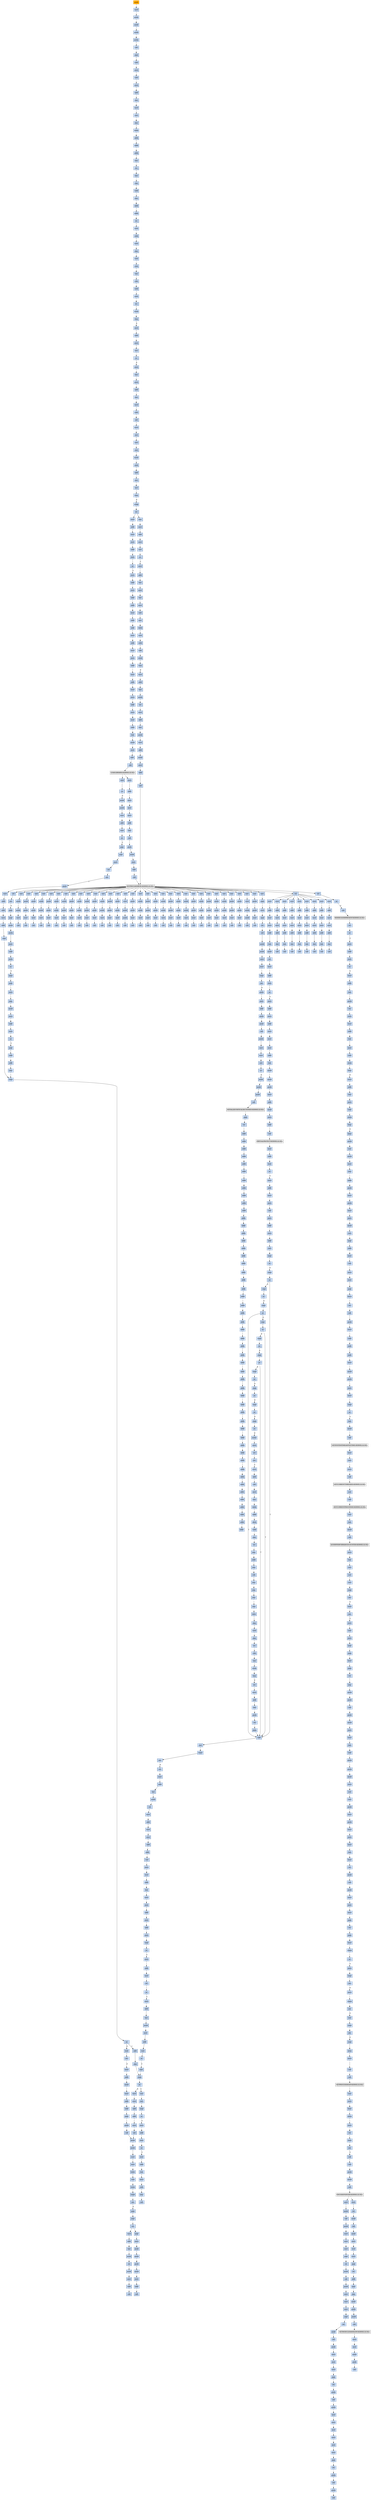 strict digraph G {
	graph [bgcolor=transparent,
		name=G
	];
	node [color=lightsteelblue,
		fillcolor=lightsteelblue,
		shape=rectangle,
		style=filled
	];
	a0x00427060pushl_ebp	[color=lightgrey,
		fillcolor=orange,
		label=pushl];
	a0x00427061movl_esp_ebp	[label=movl];
	a0x00427060pushl_ebp -> a0x00427061movl_esp_ebp	[color="#000000"];
	a0x00427063pushl_ebx	[label=pushl];
	a0x00427061movl_esp_ebp -> a0x00427063pushl_ebx	[color="#000000"];
	a0x00427064pushl_esi	[label=pushl];
	a0x00427063pushl_ebx -> a0x00427064pushl_esi	[color="#000000"];
	a0x00427065pushl_edi	[label=pushl];
	a0x00427064pushl_esi -> a0x00427065pushl_edi	[color="#000000"];
	a0x00427066pusha_	[label=pusha];
	a0x00427065pushl_edi -> a0x00427066pusha_	[color="#000000"];
	a0x00427067call_0x0042706c	[label=call];
	a0x00427066pusha_ -> a0x00427067call_0x0042706c	[color="#000000"];
	a0x0042706cpopl_ebp	[label=popl];
	a0x00427067call_0x0042706c -> a0x0042706cpopl_ebp	[color="#000000"];
	a0x0042706dsubl_0x40286cUINT32_ebp	[label=subl];
	a0x0042706cpopl_ebp -> a0x0042706dsubl_0x40286cUINT32_ebp	[color="#000000"];
	a0x00427073movl_0x40345dUINT32_ecx	[label=movl];
	a0x0042706dsubl_0x40286cUINT32_ebp -> a0x00427073movl_0x40345dUINT32_ecx	[color="#000000"];
	a0x00427078subl_0x4028c6UINT32_ecx	[label=subl];
	a0x00427073movl_0x40345dUINT32_ecx -> a0x00427078subl_0x4028c6UINT32_ecx	[color="#000000"];
	a0x0042707emovl_ebp_edx	[label=movl];
	a0x00427078subl_0x4028c6UINT32_ecx -> a0x0042707emovl_ebp_edx	[color="#000000"];
	a0x00427080addl_0x4028c6UINT32_edx	[label=addl];
	a0x0042707emovl_ebp_edx -> a0x00427080addl_0x4028c6UINT32_edx	[color="#000000"];
	a0x00427086leal_edx__edi	[label=leal];
	a0x00427080addl_0x4028c6UINT32_edx -> a0x00427086leal_edx__edi	[color="#000000"];
	a0x00427088movl_edi_esi	[label=movl];
	a0x00427086leal_edx__edi -> a0x00427088movl_edi_esi	[color="#000000"];
	a0x0042708axorl_eax_eax	[label=xorl];
	a0x00427088movl_edi_esi -> a0x0042708axorl_eax_eax	[color="#000000"];
	a0x0042708cjmp_0x00427092	[label=jmp];
	a0x0042708axorl_eax_eax -> a0x0042708cjmp_0x00427092	[color="#000000"];
	a0x00427092lodsb_ds_esi__al	[label=lodsb];
	a0x0042708cjmp_0x00427092 -> a0x00427092lodsb_ds_esi__al	[color="#000000"];
	a0x00427093addb_0xffffffd8UINT8_al	[label=addb];
	a0x00427092lodsb_ds_esi__al -> a0x00427093addb_0xffffffd8UINT8_al	[color="#000000"];
	a0x00427095addb_cl_al	[label=addb];
	a0x00427093addb_0xffffffd8UINT8_al -> a0x00427095addb_cl_al	[color="#000000"];
	a0x00427097addb_0xffffff97UINT8_al	[label=addb];
	a0x00427095addb_cl_al -> a0x00427097addb_0xffffff97UINT8_al	[color="#000000"];
	a0x00427099jmp_0x0042709c	[label=jmp];
	a0x00427097addb_0xffffff97UINT8_al -> a0x00427099jmp_0x0042709c	[color="#000000"];
	a0x0042709cstc_	[label=stc];
	a0x00427099jmp_0x0042709c -> a0x0042709cstc_	[color="#000000"];
	a0x0042709djmp_0x004270a0	[label=jmp];
	a0x0042709cstc_ -> a0x0042709djmp_0x004270a0	[color="#000000"];
	a0x004270a0nop_	[label=nop];
	a0x0042709djmp_0x004270a0 -> a0x004270a0nop_	[color="#000000"];
	a0x004270a1subb_0x1UINT8_al	[label=subb];
	a0x004270a0nop_ -> a0x004270a1subb_0x1UINT8_al	[color="#000000"];
	a0x004270a3jmp_0x004270a6	[label=jmp];
	a0x004270a1subb_0x1UINT8_al -> a0x004270a3jmp_0x004270a6	[color="#000000"];
	a0x004270a6addb_cl_al	[label=addb];
	a0x004270a3jmp_0x004270a6 -> a0x004270a6addb_cl_al	[color="#000000"];
	a0x004270a8addb_cl_al	[label=addb];
	a0x004270a6addb_cl_al -> a0x004270a8addb_cl_al	[color="#000000"];
	a0x004270aaclc_	[label=clc];
	a0x004270a8addb_cl_al -> a0x004270aaclc_	[color="#000000"];
	a0x004270abxorb_0xffffff96UINT8_al	[label=xorb];
	a0x004270aaclc_ -> a0x004270abxorb_0xffffff96UINT8_al	[color="#000000"];
	a0x004270adsubb_0xffffffa0UINT8_al	[label=subb];
	a0x004270abxorb_0xffffff96UINT8_al -> a0x004270adsubb_0xffffffa0UINT8_al	[color="#000000"];
	a0x004270afxorb_0xffffff8aUINT8_al	[label=xorb];
	a0x004270adsubb_0xffffffa0UINT8_al -> a0x004270afxorb_0xffffff8aUINT8_al	[color="#000000"];
	a0x004270b1jmp_0x004270b4	[label=jmp];
	a0x004270afxorb_0xffffff8aUINT8_al -> a0x004270b1jmp_0x004270b4	[color="#000000"];
	a0x004270b4rorb_0x3eUINT8_al	[label=rorb];
	a0x004270b1jmp_0x004270b4 -> a0x004270b4rorb_0x3eUINT8_al	[color="#000000"];
	a0x004270b7rorb_0x14UINT8_al	[label=rorb];
	a0x004270b4rorb_0x3eUINT8_al -> a0x004270b7rorb_0x14UINT8_al	[color="#000000"];
	a0x004270banop_	[label=nop];
	a0x004270b7rorb_0x14UINT8_al -> a0x004270banop_	[color="#000000"];
	a0x004270bbrolb_0x3bUINT8_al	[label=rolb];
	a0x004270banop_ -> a0x004270bbrolb_0x3bUINT8_al	[color="#000000"];
	a0x004270besubb_0x7UINT8_al	[label=subb];
	a0x004270bbrolb_0x3bUINT8_al -> a0x004270besubb_0x7UINT8_al	[color="#000000"];
	a0x004270c0xorb_0x6dUINT8_al	[label=xorb];
	a0x004270besubb_0x7UINT8_al -> a0x004270c0xorb_0x6dUINT8_al	[color="#000000"];
	a0x004270c2stc_	[label=stc];
	a0x004270c0xorb_0x6dUINT8_al -> a0x004270c2stc_	[color="#000000"];
	a0x004270c3stosb_al_es_edi_	[label=stosb];
	a0x004270c2stc_ -> a0x004270c3stosb_al_es_edi_	[color="#000000"];
	a0x004270c4loop_0x00427092	[label=loop];
	a0x004270c3stosb_al_es_edi_ -> a0x004270c4loop_0x00427092	[color="#000000"];
	a0x004270c6movl_ebp_edx	[label=movl];
	a0x004270c4loop_0x00427092 -> a0x004270c6movl_ebp_edx	[color="#000000",
		label=F];
	a0x004270c8addl_0x40321fUINT32_edx	[label=addl];
	a0x004270c6movl_ebp_edx -> a0x004270c8addl_0x40321fUINT32_edx	[color="#000000"];
	a0x004270cemovl_0x20esp__eax	[label=movl];
	a0x004270c8addl_0x40321fUINT32_edx -> a0x004270cemovl_0x20esp__eax	[color="#000000"];
	a0x004270d2incl_eax	[label=incl];
	a0x004270cemovl_0x20esp__eax -> a0x004270d2incl_eax	[color="#000000"];
	a0x004270d3js_0x004270dd	[label=js];
	a0x004270d2incl_eax -> a0x004270d3js_0x004270dd	[color="#000000"];
	a0x004270d5movl_0x1UINT32_edx_	[label=movl];
	a0x004270d3js_0x004270dd -> a0x004270d5movl_0x1UINT32_edx_	[color="#000000",
		label=F];
	a0x004270dbjmp_0x004270e3	[label=jmp];
	a0x004270d5movl_0x1UINT32_edx_ -> a0x004270dbjmp_0x004270e3	[color="#000000"];
	a0x004270e3movl_ebp_edx	[label=movl];
	a0x004270dbjmp_0x004270e3 -> a0x004270e3movl_ebp_edx	[color="#000000"];
	a0x004270e5addl_0x402866UINT32_edx	[label=addl];
	a0x004270e3movl_ebp_edx -> a0x004270e5addl_0x402866UINT32_edx	[color="#000000"];
	a0x004270ebleal_edx__eax	[label=leal];
	a0x004270e5addl_0x402866UINT32_edx -> a0x004270ebleal_edx__eax	[color="#000000"];
	a0x004270edmovl_0x403065UINT32_ecx	[label=movl];
	a0x004270ebleal_edx__eax -> a0x004270edmovl_0x403065UINT32_ecx	[color="#000000"];
	a0x004270f2subl_0x402866UINT32_ecx	[label=subl];
	a0x004270edmovl_0x403065UINT32_ecx -> a0x004270f2subl_0x402866UINT32_ecx	[color="#000000"];
	a0x004270f8call_0x00427401	[label=call];
	a0x004270f2subl_0x402866UINT32_ecx -> a0x004270f8call_0x00427401	[color="#000000"];
	a0x00427401movl_eax_edi	[label=movl];
	a0x004270f8call_0x00427401 -> a0x00427401movl_eax_edi	[color="#000000"];
	a0x00427403xorl_eax_eax	[label=xorl];
	a0x00427401movl_eax_edi -> a0x00427403xorl_eax_eax	[color="#000000"];
	a0x00427405xorl_ebx_ebx	[label=xorl];
	a0x00427403xorl_eax_eax -> a0x00427405xorl_ebx_ebx	[color="#000000"];
	a0x00427407xorl_edx_edx	[label=xorl];
	a0x00427405xorl_ebx_ebx -> a0x00427407xorl_edx_edx	[color="#000000"];
	a0x00427409movb_edi__al	[label=movb];
	a0x00427407xorl_edx_edx -> a0x00427409movb_edi__al	[color="#000000"];
	a0x0042740bmull_edx_eax	[label=mull];
	a0x00427409movb_edi__al -> a0x0042740bmull_edx_eax	[color="#000000"];
	a0x0042740daddl_eax_ebx	[label=addl];
	a0x0042740bmull_edx_eax -> a0x0042740daddl_eax_ebx	[color="#000000"];
	a0x0042740fincl_edx	[label=incl];
	a0x0042740daddl_eax_ebx -> a0x0042740fincl_edx	[color="#000000"];
	a0x00427410incl_edi	[label=incl];
	a0x0042740fincl_edx -> a0x00427410incl_edi	[color="#000000"];
	a0x00427411loop_0x00427409	[label=loop];
	a0x00427410incl_edi -> a0x00427411loop_0x00427409	[color="#000000"];
	a0x00427413xchgl_eax_ebx	[label=xchgl];
	a0x00427411loop_0x00427409 -> a0x00427413xchgl_eax_ebx	[color="#000000",
		label=F];
	a0x00427414ret	[label=ret];
	a0x00427413xchgl_eax_ebx -> a0x00427414ret	[color="#000000"];
	a0x004270fdmovl_ebp_edx	[label=movl];
	a0x00427414ret -> a0x004270fdmovl_ebp_edx	[color="#000000"];
	a0x00427815jmp_0x00427819	[label=jmp];
	a0x00427414ret -> a0x00427815jmp_0x00427819	[color="#000000"];
	a0x004270ffaddl_0x40321bUINT32_edx	[label=addl];
	a0x004270fdmovl_ebp_edx -> a0x004270ffaddl_0x40321bUINT32_edx	[color="#000000"];
	a0x00427105movl_eax_edx_	[label=movl];
	a0x004270ffaddl_0x40321bUINT32_edx -> a0x00427105movl_eax_edx_	[color="#000000"];
	a0x00427107movl_ebp_edx	[label=movl];
	a0x00427105movl_eax_edx_ -> a0x00427107movl_ebp_edx	[color="#000000"];
	a0x00427109addl_0x403213UINT32_edx	[label=addl];
	a0x00427107movl_ebp_edx -> a0x00427109addl_0x403213UINT32_edx	[color="#000000"];
	a0x0042710ftestl_0x1UINT32_edx_	[label=testl];
	a0x00427109addl_0x403213UINT32_edx -> a0x0042710ftestl_0x1UINT32_edx_	[color="#000000"];
	a0x00427115je_0x0042715f	[label=je];
	a0x0042710ftestl_0x1UINT32_edx_ -> a0x00427115je_0x0042715f	[color="#000000"];
	a0x0042715fmovl_ebp_edx	[label=movl];
	a0x00427115je_0x0042715f -> a0x0042715fmovl_ebp_edx	[color="#000000",
		label=T];
	a0x00427161addl_0x40320bUINT32_edx	[label=addl];
	a0x0042715fmovl_ebp_edx -> a0x00427161addl_0x40320bUINT32_edx	[color="#000000"];
	a0x00427167movl_edx__eax	[label=movl];
	a0x00427161addl_0x40320bUINT32_edx -> a0x00427167movl_edx__eax	[color="#000000"];
	a0x00427169addl_0x3ceax__eax	[label=addl];
	a0x00427167movl_edx__eax -> a0x00427169addl_0x3ceax__eax	[color="#000000"];
	a0x0042716caddl_0x80UINT32_eax	[label=addl];
	a0x00427169addl_0x3ceax__eax -> a0x0042716caddl_0x80UINT32_eax	[color="#000000"];
	a0x00427171movl_eax__ecx	[label=movl];
	a0x0042716caddl_0x80UINT32_eax -> a0x00427171movl_eax__ecx	[color="#000000"];
	a0x00427173addl_edx__ecx	[label=addl];
	a0x00427171movl_eax__ecx -> a0x00427173addl_edx__ecx	[color="#000000"];
	a0x00427175addl_0x10UINT8_ecx	[label=addl];
	a0x00427173addl_edx__ecx -> a0x00427175addl_0x10UINT8_ecx	[color="#000000"];
	a0x00427178movl_ecx__eax	[label=movl];
	a0x00427175addl_0x10UINT8_ecx -> a0x00427178movl_ecx__eax	[color="#000000"];
	a0x0042717aaddl_edx__eax	[label=addl];
	a0x00427178movl_ecx__eax -> a0x0042717aaddl_edx__eax	[color="#000000"];
	a0x0042717cmovl_eax__ebx	[label=movl];
	a0x0042717aaddl_edx__eax -> a0x0042717cmovl_eax__ebx	[color="#000000"];
	a0x0042717emovl_ebp_edx	[label=movl];
	a0x0042717cmovl_eax__ebx -> a0x0042717emovl_ebp_edx	[color="#000000"];
	a0x00427180addl_0x403397UINT32_edx	[label=addl];
	a0x0042717emovl_ebp_edx -> a0x00427180addl_0x403397UINT32_edx	[color="#000000"];
	a0x00427186movl_ebx_edx_	[label=movl];
	a0x00427180addl_0x403397UINT32_edx -> a0x00427186movl_ebx_edx_	[color="#000000"];
	a0x00427188addl_0x4UINT8_eax	[label=addl];
	a0x00427186movl_ebx_edx_ -> a0x00427188addl_0x4UINT8_eax	[color="#000000"];
	a0x0042718bmovl_eax__ebx	[label=movl];
	a0x00427188addl_0x4UINT8_eax -> a0x0042718bmovl_eax__ebx	[color="#000000"];
	a0x0042718dmovl_ebp_edx	[label=movl];
	a0x0042718bmovl_eax__ebx -> a0x0042718dmovl_ebp_edx	[color="#000000"];
	a0x0042718faddl_0x40339bUINT32_edx	[label=addl];
	a0x0042718dmovl_ebp_edx -> a0x0042718faddl_0x40339bUINT32_edx	[color="#000000"];
	a0x00427195movl_ebx_edx_	[label=movl];
	a0x0042718faddl_0x40339bUINT32_edx -> a0x00427195movl_ebx_edx_	[color="#000000"];
	a0x00427197movl_ebp_edx	[label=movl];
	a0x00427195movl_ebx_edx_ -> a0x00427197movl_ebp_edx	[color="#000000"];
	a0x00427199addl_0x40339fUINT32_edx	[label=addl];
	a0x00427197movl_ebp_edx -> a0x00427199addl_0x40339fUINT32_edx	[color="#000000"];
	a0x0042719fleal_edx__eax	[label=leal];
	a0x00427199addl_0x40339fUINT32_edx -> a0x0042719fleal_edx__eax	[color="#000000"];
	a0x004271a1pushl_eax	[label=pushl];
	a0x0042719fleal_edx__eax -> a0x004271a1pushl_eax	[color="#000000"];
	a0x004271a2movl_ebp_edx	[label=movl];
	a0x004271a1pushl_eax -> a0x004271a2movl_ebp_edx	[color="#000000"];
	a0x004271a4addl_0x403397UINT32_edx	[label=addl];
	a0x004271a2movl_ebp_edx -> a0x004271a4addl_0x403397UINT32_edx	[color="#000000"];
	a0x004271aacall_edx_	[label=call];
	a0x004271a4addl_0x403397UINT32_edx -> a0x004271aacall_edx_	[color="#000000"];
	LOADLIBRARYA_KERNEL32_DLL	[color=lightgrey,
		fillcolor=lightgrey,
		label="LOADLIBRARYA-KERNEL32-DLL"];
	a0x004271aacall_edx_ -> LOADLIBRARYA_KERNEL32_DLL	[color="#000000"];
	a0x004271acmovl_ebp_edx	[label=movl];
	LOADLIBRARYA_KERNEL32_DLL -> a0x004271acmovl_ebp_edx	[color="#000000"];
	a0x0042767atestl_eax_eax	[label=testl];
	LOADLIBRARYA_KERNEL32_DLL -> a0x0042767atestl_eax_eax	[color="#000000"];
	a0x004271aeaddl_0x4033acUINT32_edx	[label=addl];
	a0x004271acmovl_ebp_edx -> a0x004271aeaddl_0x4033acUINT32_edx	[color="#000000"];
	a0x004271b4movl_eax_esi	[label=movl];
	a0x004271aeaddl_0x4033acUINT32_edx -> a0x004271b4movl_eax_esi	[color="#000000"];
	a0x004271b6movl_eax_edx_	[label=movl];
	a0x004271b4movl_eax_esi -> a0x004271b6movl_eax_edx_	[color="#000000"];
	a0x004271b8movl_ebp_edx	[label=movl];
	a0x004271b6movl_eax_edx_ -> a0x004271b8movl_ebp_edx	[color="#000000"];
	a0x004271baaddl_0x4033b0UINT32_edx	[label=addl];
	a0x004271b8movl_ebp_edx -> a0x004271baaddl_0x4033b0UINT32_edx	[color="#000000"];
	a0x004271c0leal_edx__eax	[label=leal];
	a0x004271baaddl_0x4033b0UINT32_edx -> a0x004271c0leal_edx__eax	[color="#000000"];
	a0x004271c2call_0x004272a5	[label=call];
	a0x004271c0leal_edx__eax -> a0x004271c2call_0x004272a5	[color="#000000"];
	a0x004272a5pushl_eax	[label=pushl];
	a0x004271c2call_0x004272a5 -> a0x004272a5pushl_eax	[color="#000000"];
	a0x004272a6pushl_esi	[label=pushl];
	a0x004272a5pushl_eax -> a0x004272a6pushl_esi	[color="#000000"];
	a0x004272a7movl_ebp_edx	[label=movl];
	a0x004272a6pushl_esi -> a0x004272a7movl_ebp_edx	[color="#000000"];
	a0x004272a9addl_0x40339bUINT32_edx	[label=addl];
	a0x004272a7movl_ebp_edx -> a0x004272a9addl_0x40339bUINT32_edx	[color="#000000"];
	a0x004272afcall_edx_	[label=call];
	a0x004272a9addl_0x40339bUINT32_edx -> a0x004272afcall_edx_	[color="#000000"];
	GETPROCADDRESS_KERNEL32_DLL	[color=lightgrey,
		fillcolor=lightgrey,
		label="GETPROCADDRESS-KERNEL32-DLL"];
	a0x004272afcall_edx_ -> GETPROCADDRESS_KERNEL32_DLL	[color="#000000"];
	a0x004272b1ret	[label=ret];
	GETPROCADDRESS_KERNEL32_DLL -> a0x004272b1ret	[color="#000000"];
	a0x00427700orl_eax_eax	[label=orl];
	GETPROCADDRESS_KERNEL32_DLL -> a0x00427700orl_eax_eax	[color="#000000"];
	a0x00427884orl_eax_eax	[label=orl];
	GETPROCADDRESS_KERNEL32_DLL -> a0x00427884orl_eax_eax	[color="#000000"];
	a0x00405c5fxorl_0x004200d0_eax	[label=xorl];
	GETPROCADDRESS_KERNEL32_DLL -> a0x00405c5fxorl_0x004200d0_eax	[color="#000000"];
	a0x00405c72xorl_0x004200d0_eax	[label=xorl];
	GETPROCADDRESS_KERNEL32_DLL -> a0x00405c72xorl_0x004200d0_eax	[color="#000000"];
	a0x00405c85xorl_0x004200d0_eax	[label=xorl];
	GETPROCADDRESS_KERNEL32_DLL -> a0x00405c85xorl_0x004200d0_eax	[color="#000000"];
	a0x00405c98xorl_0x004200d0_eax	[label=xorl];
	GETPROCADDRESS_KERNEL32_DLL -> a0x00405c98xorl_0x004200d0_eax	[color="#000000"];
	a0x00405cabxorl_0x004200d0_eax	[label=xorl];
	GETPROCADDRESS_KERNEL32_DLL -> a0x00405cabxorl_0x004200d0_eax	[color="#000000"];
	a0x00405cbexorl_0x004200d0_eax	[label=xorl];
	GETPROCADDRESS_KERNEL32_DLL -> a0x00405cbexorl_0x004200d0_eax	[color="#000000"];
	a0x00405cd1xorl_0x004200d0_eax	[label=xorl];
	GETPROCADDRESS_KERNEL32_DLL -> a0x00405cd1xorl_0x004200d0_eax	[color="#000000"];
	a0x00405ce4xorl_0x004200d0_eax	[label=xorl];
	GETPROCADDRESS_KERNEL32_DLL -> a0x00405ce4xorl_0x004200d0_eax	[color="#000000"];
	a0x00405cf7xorl_0x004200d0_eax	[label=xorl];
	GETPROCADDRESS_KERNEL32_DLL -> a0x00405cf7xorl_0x004200d0_eax	[color="#000000"];
	a0x00405d0axorl_0x004200d0_eax	[label=xorl];
	GETPROCADDRESS_KERNEL32_DLL -> a0x00405d0axorl_0x004200d0_eax	[color="#000000"];
	a0x00405d1dxorl_0x004200d0_eax	[label=xorl];
	GETPROCADDRESS_KERNEL32_DLL -> a0x00405d1dxorl_0x004200d0_eax	[color="#000000"];
	a0x00405d30xorl_0x004200d0_eax	[label=xorl];
	GETPROCADDRESS_KERNEL32_DLL -> a0x00405d30xorl_0x004200d0_eax	[color="#000000"];
	a0x00405d43xorl_0x004200d0_eax	[label=xorl];
	GETPROCADDRESS_KERNEL32_DLL -> a0x00405d43xorl_0x004200d0_eax	[color="#000000"];
	a0x00405d56xorl_0x004200d0_eax	[label=xorl];
	GETPROCADDRESS_KERNEL32_DLL -> a0x00405d56xorl_0x004200d0_eax	[color="#000000"];
	a0x00405d69xorl_0x004200d0_eax	[label=xorl];
	GETPROCADDRESS_KERNEL32_DLL -> a0x00405d69xorl_0x004200d0_eax	[color="#000000"];
	a0x00405d7cxorl_0x004200d0_eax	[label=xorl];
	GETPROCADDRESS_KERNEL32_DLL -> a0x00405d7cxorl_0x004200d0_eax	[color="#000000"];
	a0x00405d8fxorl_0x004200d0_eax	[label=xorl];
	GETPROCADDRESS_KERNEL32_DLL -> a0x00405d8fxorl_0x004200d0_eax	[color="#000000"];
	a0x00405da2xorl_0x004200d0_eax	[label=xorl];
	GETPROCADDRESS_KERNEL32_DLL -> a0x00405da2xorl_0x004200d0_eax	[color="#000000"];
	a0x00405db5xorl_0x004200d0_eax	[label=xorl];
	GETPROCADDRESS_KERNEL32_DLL -> a0x00405db5xorl_0x004200d0_eax	[color="#000000"];
	a0x00405dc8xorl_0x004200d0_eax	[label=xorl];
	GETPROCADDRESS_KERNEL32_DLL -> a0x00405dc8xorl_0x004200d0_eax	[color="#000000"];
	a0x00405ddbxorl_0x004200d0_eax	[label=xorl];
	GETPROCADDRESS_KERNEL32_DLL -> a0x00405ddbxorl_0x004200d0_eax	[color="#000000"];
	a0x00405deexorl_0x004200d0_eax	[label=xorl];
	GETPROCADDRESS_KERNEL32_DLL -> a0x00405deexorl_0x004200d0_eax	[color="#000000"];
	a0x00405e01xorl_0x004200d0_eax	[label=xorl];
	GETPROCADDRESS_KERNEL32_DLL -> a0x00405e01xorl_0x004200d0_eax	[color="#000000"];
	a0x00405e14xorl_0x004200d0_eax	[label=xorl];
	GETPROCADDRESS_KERNEL32_DLL -> a0x00405e14xorl_0x004200d0_eax	[color="#000000"];
	a0x00405e27xorl_0x004200d0_eax	[label=xorl];
	GETPROCADDRESS_KERNEL32_DLL -> a0x00405e27xorl_0x004200d0_eax	[color="#000000"];
	a0x00405e3axorl_0x004200d0_eax	[label=xorl];
	GETPROCADDRESS_KERNEL32_DLL -> a0x00405e3axorl_0x004200d0_eax	[color="#000000"];
	a0x00405e4dxorl_0x004200d0_eax	[label=xorl];
	GETPROCADDRESS_KERNEL32_DLL -> a0x00405e4dxorl_0x004200d0_eax	[color="#000000"];
	a0x00405e60xorl_0x004200d0_eax	[label=xorl];
	GETPROCADDRESS_KERNEL32_DLL -> a0x00405e60xorl_0x004200d0_eax	[color="#000000"];
	a0x00405e73xorl_0x004200d0_eax	[label=xorl];
	GETPROCADDRESS_KERNEL32_DLL -> a0x00405e73xorl_0x004200d0_eax	[color="#000000"];
	a0x00405e86xorl_0x004200d0_eax	[label=xorl];
	GETPROCADDRESS_KERNEL32_DLL -> a0x00405e86xorl_0x004200d0_eax	[color="#000000"];
	a0x00405e99xorl_0x004200d0_eax	[label=xorl];
	GETPROCADDRESS_KERNEL32_DLL -> a0x00405e99xorl_0x004200d0_eax	[color="#000000"];
	a0x00405eacxorl_0x004200d0_eax	[label=xorl];
	GETPROCADDRESS_KERNEL32_DLL -> a0x00405eacxorl_0x004200d0_eax	[color="#000000"];
	a0x00405ebfxorl_0x004200d0_eax	[label=xorl];
	GETPROCADDRESS_KERNEL32_DLL -> a0x00405ebfxorl_0x004200d0_eax	[color="#000000"];
	a0x004271c7movl_ebp_edx	[label=movl];
	a0x004272b1ret -> a0x004271c7movl_ebp_edx	[color="#000000"];
	a0x004271e0movl_ebp_edx	[label=movl];
	a0x004272b1ret -> a0x004271e0movl_ebp_edx	[color="#000000"];
	a0x004271f9movl_ebp_edx	[label=movl];
	a0x004272b1ret -> a0x004271f9movl_ebp_edx	[color="#000000"];
	a0x00427212movl_ebp_edx	[label=movl];
	a0x004272b1ret -> a0x00427212movl_ebp_edx	[color="#000000"];
	a0x0042722bmovl_ebp_edx	[label=movl];
	a0x004272b1ret -> a0x0042722bmovl_ebp_edx	[color="#000000"];
	a0x00427244movl_ebp_edx	[label=movl];
	a0x004272b1ret -> a0x00427244movl_ebp_edx	[color="#000000"];
	a0x0042725dmovl_ebp_edx	[label=movl];
	a0x004272b1ret -> a0x0042725dmovl_ebp_edx	[color="#000000"];
	a0x00427276movl_ebp_edx	[label=movl];
	a0x004272b1ret -> a0x00427276movl_ebp_edx	[color="#000000"];
	a0x0042728fmovl_ebp_edx	[label=movl];
	a0x004272b1ret -> a0x0042728fmovl_ebp_edx	[color="#000000"];
	a0x004271c9addl_0x4033c1UINT32_edx	[label=addl];
	a0x004271c7movl_ebp_edx -> a0x004271c9addl_0x4033c1UINT32_edx	[color="#000000"];
	a0x004271cfmovl_eax_edx_	[label=movl];
	a0x004271c9addl_0x4033c1UINT32_edx -> a0x004271cfmovl_eax_edx_	[color="#000000"];
	a0x004271d1movl_ebp_edx	[label=movl];
	a0x004271cfmovl_eax_edx_ -> a0x004271d1movl_ebp_edx	[color="#000000"];
	a0x004271d3addl_0x4033c5UINT32_edx	[label=addl];
	a0x004271d1movl_ebp_edx -> a0x004271d3addl_0x4033c5UINT32_edx	[color="#000000"];
	a0x004271d9leal_edx__eax	[label=leal];
	a0x004271d3addl_0x4033c5UINT32_edx -> a0x004271d9leal_edx__eax	[color="#000000"];
	a0x004271dbcall_0x004272a5	[label=call];
	a0x004271d9leal_edx__eax -> a0x004271dbcall_0x004272a5	[color="#000000"];
	a0x004271e2addl_0x4033d4UINT32_edx	[label=addl];
	a0x004271e0movl_ebp_edx -> a0x004271e2addl_0x4033d4UINT32_edx	[color="#000000"];
	a0x004271e8movl_eax_edx_	[label=movl];
	a0x004271e2addl_0x4033d4UINT32_edx -> a0x004271e8movl_eax_edx_	[color="#000000"];
	a0x004271eamovl_ebp_edx	[label=movl];
	a0x004271e8movl_eax_edx_ -> a0x004271eamovl_ebp_edx	[color="#000000"];
	a0x004271ecaddl_0x4033d8UINT32_edx	[label=addl];
	a0x004271eamovl_ebp_edx -> a0x004271ecaddl_0x4033d8UINT32_edx	[color="#000000"];
	a0x004271f2leal_edx__eax	[label=leal];
	a0x004271ecaddl_0x4033d8UINT32_edx -> a0x004271f2leal_edx__eax	[color="#000000"];
	a0x004271f4call_0x004272a5	[label=call];
	a0x004271f2leal_edx__eax -> a0x004271f4call_0x004272a5	[color="#000000"];
	a0x004271fbaddl_0x4033ebUINT32_edx	[label=addl];
	a0x004271f9movl_ebp_edx -> a0x004271fbaddl_0x4033ebUINT32_edx	[color="#000000"];
	a0x00427201movl_eax_edx_	[label=movl];
	a0x004271fbaddl_0x4033ebUINT32_edx -> a0x00427201movl_eax_edx_	[color="#000000"];
	a0x00427203movl_ebp_edx	[label=movl];
	a0x00427201movl_eax_edx_ -> a0x00427203movl_ebp_edx	[color="#000000"];
	a0x00427205addl_0x4033efUINT32_edx	[label=addl];
	a0x00427203movl_ebp_edx -> a0x00427205addl_0x4033efUINT32_edx	[color="#000000"];
	a0x0042720bleal_edx__eax	[label=leal];
	a0x00427205addl_0x4033efUINT32_edx -> a0x0042720bleal_edx__eax	[color="#000000"];
	a0x0042720dcall_0x004272a5	[label=call];
	a0x0042720bleal_edx__eax -> a0x0042720dcall_0x004272a5	[color="#000000"];
	a0x00427214addl_0x4033fbUINT32_edx	[label=addl];
	a0x00427212movl_ebp_edx -> a0x00427214addl_0x4033fbUINT32_edx	[color="#000000"];
	a0x0042721amovl_eax_edx_	[label=movl];
	a0x00427214addl_0x4033fbUINT32_edx -> a0x0042721amovl_eax_edx_	[color="#000000"];
	a0x0042721cmovl_ebp_edx	[label=movl];
	a0x0042721amovl_eax_edx_ -> a0x0042721cmovl_ebp_edx	[color="#000000"];
	a0x0042721eaddl_0x4033ffUINT32_edx	[label=addl];
	a0x0042721cmovl_ebp_edx -> a0x0042721eaddl_0x4033ffUINT32_edx	[color="#000000"];
	a0x00427224leal_edx__eax	[label=leal];
	a0x0042721eaddl_0x4033ffUINT32_edx -> a0x00427224leal_edx__eax	[color="#000000"];
	a0x00427226call_0x004272a5	[label=call];
	a0x00427224leal_edx__eax -> a0x00427226call_0x004272a5	[color="#000000"];
	a0x0042722daddl_0x40340bUINT32_edx	[label=addl];
	a0x0042722bmovl_ebp_edx -> a0x0042722daddl_0x40340bUINT32_edx	[color="#000000"];
	a0x00427233movl_eax_edx_	[label=movl];
	a0x0042722daddl_0x40340bUINT32_edx -> a0x00427233movl_eax_edx_	[color="#000000"];
	a0x00427235movl_ebp_edx	[label=movl];
	a0x00427233movl_eax_edx_ -> a0x00427235movl_ebp_edx	[color="#000000"];
	a0x00427237addl_0x40340fUINT32_edx	[label=addl];
	a0x00427235movl_ebp_edx -> a0x00427237addl_0x40340fUINT32_edx	[color="#000000"];
	a0x0042723dleal_edx__eax	[label=leal];
	a0x00427237addl_0x40340fUINT32_edx -> a0x0042723dleal_edx__eax	[color="#000000"];
	a0x0042723fcall_0x004272a5	[label=call];
	a0x0042723dleal_edx__eax -> a0x0042723fcall_0x004272a5	[color="#000000"];
	a0x00427246addl_0x40341aUINT32_edx	[label=addl];
	a0x00427244movl_ebp_edx -> a0x00427246addl_0x40341aUINT32_edx	[color="#000000"];
	a0x0042724cmovl_eax_edx_	[label=movl];
	a0x00427246addl_0x40341aUINT32_edx -> a0x0042724cmovl_eax_edx_	[color="#000000"];
	a0x0042724emovl_ebp_edx	[label=movl];
	a0x0042724cmovl_eax_edx_ -> a0x0042724emovl_ebp_edx	[color="#000000"];
	a0x00427250addl_0x40341eUINT32_edx	[label=addl];
	a0x0042724emovl_ebp_edx -> a0x00427250addl_0x40341eUINT32_edx	[color="#000000"];
	a0x00427256leal_edx__eax	[label=leal];
	a0x00427250addl_0x40341eUINT32_edx -> a0x00427256leal_edx__eax	[color="#000000"];
	a0x00427258call_0x004272a5	[label=call];
	a0x00427256leal_edx__eax -> a0x00427258call_0x004272a5	[color="#000000"];
	a0x0042725faddl_0x403427UINT32_edx	[label=addl];
	a0x0042725dmovl_ebp_edx -> a0x0042725faddl_0x403427UINT32_edx	[color="#000000"];
	a0x00427265movl_eax_edx_	[label=movl];
	a0x0042725faddl_0x403427UINT32_edx -> a0x00427265movl_eax_edx_	[color="#000000"];
	a0x00427267movl_ebp_edx	[label=movl];
	a0x00427265movl_eax_edx_ -> a0x00427267movl_ebp_edx	[color="#000000"];
	a0x00427269addl_0x40342bUINT32_edx	[label=addl];
	a0x00427267movl_ebp_edx -> a0x00427269addl_0x40342bUINT32_edx	[color="#000000"];
	a0x0042726fleal_edx__eax	[label=leal];
	a0x00427269addl_0x40342bUINT32_edx -> a0x0042726fleal_edx__eax	[color="#000000"];
	a0x00427271call_0x004272a5	[label=call];
	a0x0042726fleal_edx__eax -> a0x00427271call_0x004272a5	[color="#000000"];
	a0x00427278addl_0x403437UINT32_edx	[label=addl];
	a0x00427276movl_ebp_edx -> a0x00427278addl_0x403437UINT32_edx	[color="#000000"];
	a0x0042727emovl_eax_edx_	[label=movl];
	a0x00427278addl_0x403437UINT32_edx -> a0x0042727emovl_eax_edx_	[color="#000000"];
	a0x00427280movl_ebp_edx	[label=movl];
	a0x0042727emovl_eax_edx_ -> a0x00427280movl_ebp_edx	[color="#000000"];
	a0x00427282addl_0x40343bUINT32_edx	[label=addl];
	a0x00427280movl_ebp_edx -> a0x00427282addl_0x40343bUINT32_edx	[color="#000000"];
	a0x00427288leal_edx__eax	[label=leal];
	a0x00427282addl_0x40343bUINT32_edx -> a0x00427288leal_edx__eax	[color="#000000"];
	a0x0042728acall_0x004272a5	[label=call];
	a0x00427288leal_edx__eax -> a0x0042728acall_0x004272a5	[color="#000000"];
	a0x00427291addl_0x403447UINT32_edx	[label=addl];
	a0x0042728fmovl_ebp_edx -> a0x00427291addl_0x403447UINT32_edx	[color="#000000"];
	a0x00427297movl_eax_edx_	[label=movl];
	a0x00427291addl_0x403447UINT32_edx -> a0x00427297movl_eax_edx_	[color="#000000"];
	a0x00427299movl_ebp_edx	[label=movl];
	a0x00427297movl_eax_edx_ -> a0x00427299movl_ebp_edx	[color="#000000"];
	a0x0042729baddl_0x402ab2UINT32_edx	[label=addl];
	a0x00427299movl_ebp_edx -> a0x0042729baddl_0x402ab2UINT32_edx	[color="#000000"];
	a0x004272a1leal_edx__eax	[label=leal];
	a0x0042729baddl_0x402ab2UINT32_edx -> a0x004272a1leal_edx__eax	[color="#000000"];
	a0x004272a3pushl_eax	[label=pushl];
	a0x004272a1leal_edx__eax -> a0x004272a3pushl_eax	[color="#000000"];
	a0x004272a4ret	[label=ret];
	a0x004272a3pushl_eax -> a0x004272a4ret	[color="#000000"];
	a0x004272b2movl_ebp_edx	[label=movl];
	a0x004272a4ret -> a0x004272b2movl_ebp_edx	[color="#000000"];
	a0x004272b4addl_0x403213UINT32_edx	[label=addl];
	a0x004272b2movl_ebp_edx -> a0x004272b4addl_0x403213UINT32_edx	[color="#000000"];
	a0x004272batestl_0x10UINT32_edx_	[label=testl];
	a0x004272b4addl_0x403213UINT32_edx -> a0x004272batestl_0x10UINT32_edx_	[color="#000000"];
	a0x004272c0je_0x004272fd	[label=je];
	a0x004272batestl_0x10UINT32_edx_ -> a0x004272c0je_0x004272fd	[color="#000000"];
	a0x004272fdmovl_ebp_edx	[label=movl];
	a0x004272c0je_0x004272fd -> a0x004272fdmovl_ebp_edx	[color="#000000",
		label=T];
	a0x004272ffaddl_0x40320bUINT32_edx	[label=addl];
	a0x004272fdmovl_ebp_edx -> a0x004272ffaddl_0x40320bUINT32_edx	[color="#000000"];
	a0x00427305movl_edx__edi	[label=movl];
	a0x004272ffaddl_0x40320bUINT32_edx -> a0x00427305movl_edx__edi	[color="#000000"];
	a0x00427307addl_0x3cedi__edi	[label=addl];
	a0x00427305movl_edx__edi -> a0x00427307addl_0x3cedi__edi	[color="#000000"];
	a0x0042730amovl_edx__esi	[label=movl];
	a0x00427307addl_0x3cedi__edi -> a0x0042730amovl_edx__esi	[color="#000000"];
	a0x0042730cmovl_0x54edi__ecx	[label=movl];
	a0x0042730amovl_edx__esi -> a0x0042730cmovl_0x54edi__ecx	[color="#000000"];
	a0x0042730fmovl_ebp_edx	[label=movl];
	a0x0042730cmovl_0x54edi__ecx -> a0x0042730fmovl_ebp_edx	[color="#000000"];
	a0x00427311addl_0x403479UINT32_edx	[label=addl];
	a0x0042730fmovl_ebp_edx -> a0x00427311addl_0x403479UINT32_edx	[color="#000000"];
	a0x00427317leal_edx__eax	[label=leal];
	a0x00427311addl_0x403479UINT32_edx -> a0x00427317leal_edx__eax	[color="#000000"];
	a0x00427319pushl_eax	[label=pushl];
	a0x00427317leal_edx__eax -> a0x00427319pushl_eax	[color="#000000"];
	a0x0042731apushl_0x4UINT8	[label=pushl];
	a0x00427319pushl_eax -> a0x0042731apushl_0x4UINT8	[color="#000000"];
	a0x0042731cpushl_ecx	[label=pushl];
	a0x0042731apushl_0x4UINT8 -> a0x0042731cpushl_ecx	[color="#000000"];
	a0x0042731dmovl_ebp_edx	[label=movl];
	a0x0042731cpushl_ecx -> a0x0042731dmovl_ebp_edx	[color="#000000"];
	a0x0042731faddl_0x40320bUINT32_edx	[label=addl];
	a0x0042731dmovl_ebp_edx -> a0x0042731faddl_0x40320bUINT32_edx	[color="#000000"];
	a0x00427325pushl_edx_	[label=pushl];
	a0x0042731faddl_0x40320bUINT32_edx -> a0x00427325pushl_edx_	[color="#000000"];
	a0x00427327movl_ebp_edx	[label=movl];
	a0x00427325pushl_edx_ -> a0x00427327movl_ebp_edx	[color="#000000"];
	a0x00427329addl_0x4033d4UINT32_edx	[label=addl];
	a0x00427327movl_ebp_edx -> a0x00427329addl_0x4033d4UINT32_edx	[color="#000000"];
	a0x0042732fcall_edx_	[label=call];
	a0x00427329addl_0x4033d4UINT32_edx -> a0x0042732fcall_edx_	[color="#000000"];
	VIRTUALPROTECT_KERNEL32_DLL	[color=lightgrey,
		fillcolor=lightgrey,
		label="VIRTUALPROTECT-KERNEL32-DLL"];
	a0x0042732fcall_edx_ -> VIRTUALPROTECT_KERNEL32_DLL	[color="#000000"];
	a0x00427331movl_ebp_edx	[label=movl];
	VIRTUALPROTECT_KERNEL32_DLL -> a0x00427331movl_ebp_edx	[color="#000000"];
	a0x00427333addl_0x403213UINT32_edx	[label=addl];
	a0x00427331movl_ebp_edx -> a0x00427333addl_0x403213UINT32_edx	[color="#000000"];
	a0x00427339testl_0x8UINT32_edx_	[label=testl];
	a0x00427333addl_0x403213UINT32_edx -> a0x00427339testl_0x8UINT32_edx_	[color="#000000"];
	a0x0042733fje_0x0042742e	[label=je];
	a0x00427339testl_0x8UINT32_edx_ -> a0x0042733fje_0x0042742e	[color="#000000"];
	a0x0042742emovl_ebp_edx	[label=movl];
	a0x0042733fje_0x0042742e -> a0x0042742emovl_ebp_edx	[color="#000000",
		label=T];
	a0x00427430addl_0x40320bUINT32_edx	[label=addl];
	a0x0042742emovl_ebp_edx -> a0x00427430addl_0x40320bUINT32_edx	[color="#000000"];
	a0x00427436movl_edx__eax	[label=movl];
	a0x00427430addl_0x40320bUINT32_edx -> a0x00427436movl_edx__eax	[color="#000000"];
	a0x00427438movl_0x1UINT32_ebx	[label=movl];
	a0x00427436movl_edx__eax -> a0x00427438movl_0x1UINT32_ebx	[color="#000000"];
	a0x0042743dcall_0x00427494	[label=call];
	a0x00427438movl_0x1UINT32_ebx -> a0x0042743dcall_0x00427494	[color="#000000"];
	a0x00427494movl_eax_edi	[label=movl];
	a0x0042743dcall_0x00427494 -> a0x00427494movl_eax_edi	[color="#000000"];
	a0x00427496addl_0x3cedi__edi	[label=addl];
	a0x00427494movl_eax_edi -> a0x00427496addl_0x3cedi__edi	[color="#000000"];
	a0x00427499movl_edi_esi	[label=movl];
	a0x00427496addl_0x3cedi__edi -> a0x00427499movl_edi_esi	[color="#000000"];
	a0x0042749baddl_0xf8UINT32_esi	[label=addl];
	a0x00427499movl_edi_esi -> a0x0042749baddl_0xf8UINT32_esi	[color="#000000"];
	a0x004274a1xorl_edx_edx	[label=xorl];
	a0x0042749baddl_0xf8UINT32_esi -> a0x004274a1xorl_edx_edx	[color="#000000"];
	a0x004274a3cmpl_0x63727372UINT32_ds_esi_	[label=cmpl];
	a0x004274a1xorl_edx_edx -> a0x004274a3cmpl_0x63727372UINT32_ds_esi_	[color="#000000"];
	a0x004274aaje_0x0042753f	[label=je];
	a0x004274a3cmpl_0x63727372UINT32_ds_esi_ -> a0x004274aaje_0x0042753f	[color="#000000"];
	a0x004274b0cmpl_0x7273722eUINT32_ds_esi_	[label=cmpl];
	a0x004274aaje_0x0042753f -> a0x004274b0cmpl_0x7273722eUINT32_ds_esi_	[color="#000000",
		label=F];
	a0x004274b7je_0x0042753f	[label=je];
	a0x004274b0cmpl_0x7273722eUINT32_ds_esi_ -> a0x004274b7je_0x0042753f	[color="#000000"];
	a0x004274bdcmpl_0x6f6c6572UINT32_ds_esi_	[label=cmpl];
	a0x004274b7je_0x0042753f -> a0x004274bdcmpl_0x6f6c6572UINT32_ds_esi_	[color="#000000",
		label=F];
	a0x0042753faddl_0x28UINT8_esi	[label=addl];
	a0x004274b7je_0x0042753f -> a0x0042753faddl_0x28UINT8_esi	[color="#000000",
		label=T];
	a0x004274c4je_0x0042753f	[label=je];
	a0x004274bdcmpl_0x6f6c6572UINT32_ds_esi_ -> a0x004274c4je_0x0042753f	[color="#000000"];
	a0x004274c6cmpl_0x6c65722eUINT32_ds_esi_	[label=cmpl];
	a0x004274c4je_0x0042753f -> a0x004274c6cmpl_0x6c65722eUINT32_ds_esi_	[color="#000000",
		label=F];
	a0x004274cdje_0x0042753f	[label=je];
	a0x004274c6cmpl_0x6c65722eUINT32_ds_esi_ -> a0x004274cdje_0x0042753f	[color="#000000"];
	a0x004274cfcmpl_0x4379UINT32_ds_esi_	[label=cmpl];
	a0x004274cdje_0x0042753f -> a0x004274cfcmpl_0x4379UINT32_ds_esi_	[color="#000000",
		label=F];
	a0x004274cdje_0x0042753f -> a0x0042753faddl_0x28UINT8_esi	[color="#000000",
		label=T];
	a0x004274d6je_0x0042753f	[label=je];
	a0x004274cfcmpl_0x4379UINT32_ds_esi_ -> a0x004274d6je_0x0042753f	[color="#000000"];
	a0x004274d8cmpl_0x6164652eUINT32_ds_esi_	[label=cmpl];
	a0x004274d6je_0x0042753f -> a0x004274d8cmpl_0x6164652eUINT32_ds_esi_	[color="#000000",
		label=F];
	a0x004274d6je_0x0042753f -> a0x0042753faddl_0x28UINT8_esi	[color="#000000",
		label=T];
	a0x004274dfje_0x0042753f	[label=je];
	a0x004274d8cmpl_0x6164652eUINT32_ds_esi_ -> a0x004274dfje_0x0042753f	[color="#000000"];
	a0x004274e1cmpl_0x6164722eUINT32_ds_esi_	[label=cmpl];
	a0x004274dfje_0x0042753f -> a0x004274e1cmpl_0x6164722eUINT32_ds_esi_	[color="#000000",
		label=F];
	a0x004274e8je_0x0042753f	[label=je];
	a0x004274e1cmpl_0x6164722eUINT32_ds_esi_ -> a0x004274e8je_0x0042753f	[color="#000000"];
	a0x004274eacmpl_0x6164692eUINT32_ds_esi_	[label=cmpl];
	a0x004274e8je_0x0042753f -> a0x004274eacmpl_0x6164692eUINT32_ds_esi_	[color="#000000",
		label=F];
	a0x004274e8je_0x0042753f -> a0x0042753faddl_0x28UINT8_esi	[color="#000000",
		label=T];
	a0x004274f1je_0x0042753f	[label=je];
	a0x004274eacmpl_0x6164692eUINT32_ds_esi_ -> a0x004274f1je_0x0042753f	[color="#000000"];
	a0x004274f3cmpl_0x736c742eUINT32_ds_esi_	[label=cmpl];
	a0x004274f1je_0x0042753f -> a0x004274f3cmpl_0x736c742eUINT32_ds_esi_	[color="#000000",
		label=F];
	a0x004274faje_0x0042753f	[label=je];
	a0x004274f3cmpl_0x736c742eUINT32_ds_esi_ -> a0x004274faje_0x0042753f	[color="#000000"];
	a0x004274fccmpl_0x0UINT8_ds_0x14esi_	[label=cmpl];
	a0x004274faje_0x0042753f -> a0x004274fccmpl_0x0UINT8_ds_0x14esi_	[color="#000000",
		label=F];
	a0x00427501je_0x0042753f	[label=je];
	a0x004274fccmpl_0x0UINT8_ds_0x14esi_ -> a0x00427501je_0x0042753f	[color="#000000"];
	a0x00427503cmpl_0x0UINT8_ds_0x10esi_	[label=cmpl];
	a0x00427501je_0x0042753f -> a0x00427503cmpl_0x0UINT8_ds_0x10esi_	[color="#000000",
		label=F];
	a0x00427508je_0x0042753f	[label=je];
	a0x00427503cmpl_0x0UINT8_ds_0x10esi_ -> a0x00427508je_0x0042753f	[color="#000000"];
	a0x0042750apusha_	[label=pusha];
	a0x00427508je_0x0042753f -> a0x0042750apusha_	[color="#000000",
		label=F];
	a0x0042750bmovl_ds_0x10esi__ecx	[label=movl];
	a0x0042750apusha_ -> a0x0042750bmovl_ds_0x10esi__ecx	[color="#000000"];
	a0x0042750forl_ebx_ebx	[label=orl];
	a0x0042750bmovl_ds_0x10esi__ecx -> a0x0042750forl_ebx_ebx	[color="#000000"];
	a0x00427511jne_0x00427520	[label=jne];
	a0x0042750forl_ebx_ebx -> a0x00427511jne_0x00427520	[color="#000000"];
	a0x00427520movl_ds_0xcesi__esi	[label=movl];
	a0x00427511jne_0x00427520 -> a0x00427520movl_ds_0xcesi__esi	[color="#000000",
		label=T];
	a0x00427524addl_eax_esi	[label=addl];
	a0x00427520movl_ds_0xcesi__esi -> a0x00427524addl_eax_esi	[color="#000000"];
	a0x00427526call_0x0042744e	[label=call];
	a0x00427524addl_eax_esi -> a0x00427526call_0x0042744e	[color="#000000"];
	a0x0042744emovl_esi_edi	[label=movl];
	a0x00427526call_0x0042744e -> a0x0042744emovl_esi_edi	[color="#000000"];
	a0x00427450jmp_0x00427456	[label=jmp];
	a0x0042744emovl_esi_edi -> a0x00427450jmp_0x00427456	[color="#000000"];
	a0x00427456lodsb_ds_esi__al	[label=lodsb];
	a0x00427450jmp_0x00427456 -> a0x00427456lodsb_ds_esi__al	[color="#000000"];
	a0x00427457addb_0xffffff9dUINT8_al	[label=addb];
	a0x00427456lodsb_ds_esi__al -> a0x00427457addb_0xffffff9dUINT8_al	[color="#000000"];
	a0x00427459decb_al	[label=decb];
	a0x00427457addb_0xffffff9dUINT8_al -> a0x00427459decb_al	[color="#000000"];
	a0x0042745bsubb_0xffffff88UINT8_al	[label=subb];
	a0x00427459decb_al -> a0x0042745bsubb_0xffffff88UINT8_al	[color="#000000"];
	a0x0042745djmp_0x00427460	[label=jmp];
	a0x0042745bsubb_0xffffff88UINT8_al -> a0x0042745djmp_0x00427460	[color="#000000"];
	a0x00427460stc_	[label=stc];
	a0x0042745djmp_0x00427460 -> a0x00427460stc_	[color="#000000"];
	a0x00427461jmp_0x00427464	[label=jmp];
	a0x00427460stc_ -> a0x00427461jmp_0x00427464	[color="#000000"];
	a0x00427464addb_0x5eUINT8_al	[label=addb];
	a0x00427461jmp_0x00427464 -> a0x00427464addb_0x5eUINT8_al	[color="#000000"];
	a0x00427466jmp_0x00427469	[label=jmp];
	a0x00427464addb_0x5eUINT8_al -> a0x00427466jmp_0x00427469	[color="#000000"];
	a0x00427469rolb_0xffffffb8UINT8_al	[label=rolb];
	a0x00427466jmp_0x00427469 -> a0x00427469rolb_0xffffffb8UINT8_al	[color="#000000"];
	a0x0042746cjmp_0x0042746f	[label=jmp];
	a0x00427469rolb_0xffffffb8UINT8_al -> a0x0042746cjmp_0x0042746f	[color="#000000"];
	a0x0042746fjmp_0x00427472	[label=jmp];
	a0x0042746cjmp_0x0042746f -> a0x0042746fjmp_0x00427472	[color="#000000"];
	a0x00427472jmp_0x00427475	[label=jmp];
	a0x0042746fjmp_0x00427472 -> a0x00427472jmp_0x00427475	[color="#000000"];
	a0x00427475jmp_0x00427478	[label=jmp];
	a0x00427472jmp_0x00427475 -> a0x00427475jmp_0x00427478	[color="#000000"];
	a0x00427478decb_al	[label=decb];
	a0x00427475jmp_0x00427478 -> a0x00427478decb_al	[color="#000000"];
	a0x0042747ajmp_0x0042747d	[label=jmp];
	a0x00427478decb_al -> a0x0042747ajmp_0x0042747d	[color="#000000"];
	a0x0042747dxorb_0x7bUINT8_al	[label=xorb];
	a0x0042747ajmp_0x0042747d -> a0x0042747dxorb_0x7bUINT8_al	[color="#000000"];
	a0x0042747fjmp_0x00427482	[label=jmp];
	a0x0042747dxorb_0x7bUINT8_al -> a0x0042747fjmp_0x00427482	[color="#000000"];
	a0x00427482stc_	[label=stc];
	a0x0042747fjmp_0x00427482 -> a0x00427482stc_	[color="#000000"];
	a0x00427483rolb_0xffffffefUINT8_al	[label=rolb];
	a0x00427482stc_ -> a0x00427483rolb_0xffffffefUINT8_al	[color="#000000"];
	a0x00427486nop_	[label=nop];
	a0x00427483rolb_0xffffffefUINT8_al -> a0x00427486nop_	[color="#000000"];
	a0x00427487stosb_al_es_edi_	[label=stosb];
	a0x00427486nop_ -> a0x00427487stosb_al_es_edi_	[color="#000000"];
	a0x00427488loop_0x00427456	[label=loop];
	a0x00427487stosb_al_es_edi_ -> a0x00427488loop_0x00427456	[color="#000000"];
	a0x0042748aret	[label=ret];
	a0x00427488loop_0x00427456 -> a0x0042748aret	[color="#000000",
		label=F];
	a0x0042752bmovl_ebp_edx	[label=movl];
	a0x0042748aret -> a0x0042752bmovl_ebp_edx	[color="#000000"];
	a0x0042752daddl_0x402d3eUINT32_edx	[label=addl];
	a0x0042752bmovl_ebp_edx -> a0x0042752daddl_0x402d3eUINT32_edx	[color="#000000"];
	a0x00427533leal_edx__eax	[label=leal];
	a0x0042752daddl_0x402d3eUINT32_edx -> a0x00427533leal_edx__eax	[color="#000000"];
	a0x00427535pushl_eax	[label=pushl];
	a0x00427533leal_edx__eax -> a0x00427535pushl_eax	[color="#000000"];
	a0x00427536ret	[label=ret];
	a0x00427535pushl_eax -> a0x00427536ret	[color="#000000"];
	a0x0042753epopa_	[label=popa];
	a0x00427536ret -> a0x0042753epopa_	[color="#000000"];
	a0x0042753epopa_ -> a0x0042753faddl_0x28UINT8_esi	[color="#000000"];
	a0x00427542incl_edx	[label=incl];
	a0x0042753faddl_0x28UINT8_esi -> a0x00427542incl_edx	[color="#000000"];
	a0x00427543cmpw_ds_0x6edi__dx	[label=cmpw];
	a0x00427542incl_edx -> a0x00427543cmpw_ds_0x6edi__dx	[color="#000000"];
	a0x00427548jne_0x004274a3	[label=jne];
	a0x00427543cmpw_ds_0x6edi__dx -> a0x00427548jne_0x004274a3	[color="#000000"];
	a0x0042754eret	[label=ret];
	a0x00427548jne_0x004274a3 -> a0x0042754eret	[color="#000000",
		label=F];
	a0x00427442movl_ebp_edx	[label=movl];
	a0x0042754eret -> a0x00427442movl_ebp_edx	[color="#000000"];
	a0x00427444addl_0x402d4fUINT32_edx	[label=addl];
	a0x00427442movl_ebp_edx -> a0x00427444addl_0x402d4fUINT32_edx	[color="#000000"];
	a0x0042744aleal_edx__eax	[label=leal];
	a0x00427444addl_0x402d4fUINT32_edx -> a0x0042744aleal_edx__eax	[color="#000000"];
	a0x0042744cpushl_eax	[label=pushl];
	a0x0042744aleal_edx__eax -> a0x0042744cpushl_eax	[color="#000000"];
	a0x0042744dret	[label=ret];
	a0x0042744cpushl_eax -> a0x0042744dret	[color="#000000"];
	a0x0042754fmovl_ebp_edx	[label=movl];
	a0x0042744dret -> a0x0042754fmovl_ebp_edx	[color="#000000"];
	a0x00427551addl_0x40320bUINT32_edx	[label=addl];
	a0x0042754fmovl_ebp_edx -> a0x00427551addl_0x40320bUINT32_edx	[color="#000000"];
	a0x00427557movl_edx__ebx	[label=movl];
	a0x00427551addl_0x40320bUINT32_edx -> a0x00427557movl_edx__ebx	[color="#000000"];
	a0x00427559movl_ebp_edx	[label=movl];
	a0x00427557movl_edx__ebx -> a0x00427559movl_ebp_edx	[color="#000000"];
	a0x0042755baddl_0x40320fUINT32_edx	[label=addl];
	a0x00427559movl_ebp_edx -> a0x0042755baddl_0x40320fUINT32_edx	[color="#000000"];
	a0x00427561addl_edx__ebx	[label=addl];
	a0x0042755baddl_0x40320fUINT32_edx -> a0x00427561addl_edx__ebx	[color="#000000"];
	a0x00427563rorl_0x7UINT8_ebx	[label=rorl];
	a0x00427561addl_edx__ebx -> a0x00427563rorl_0x7UINT8_ebx	[color="#000000"];
	a0x00427566movl_ebx_0x10esp_	[label=movl];
	a0x00427563rorl_0x7UINT8_ebx -> a0x00427566movl_ebx_0x10esp_	[color="#000000"];
	a0x0042756amovl_ebp_edx	[label=movl];
	a0x00427566movl_ebx_0x10esp_ -> a0x0042756amovl_ebp_edx	[color="#000000"];
	a0x0042756caddl_0x40310bUINT32_edx	[label=addl];
	a0x0042756amovl_ebp_edx -> a0x0042756caddl_0x40310bUINT32_edx	[color="#000000"];
	a0x00427572leal_edx__ebx	[label=leal];
	a0x0042756caddl_0x40310bUINT32_edx -> a0x00427572leal_edx__ebx	[color="#000000"];
	a0x00427574movl_ebx_0x1cesp_	[label=movl];
	a0x00427572leal_edx__ebx -> a0x00427574movl_ebx_0x1cesp_	[color="#000000"];
	a0x00427578movl_ebp_edx	[label=movl];
	a0x00427574movl_ebx_0x1cesp_ -> a0x00427578movl_ebp_edx	[color="#000000"];
	a0x0042757aaddl_0x40320bUINT32_edx	[label=addl];
	a0x00427578movl_ebp_edx -> a0x0042757aaddl_0x40320bUINT32_edx	[color="#000000"];
	a0x00427580movl_edx__edi	[label=movl];
	a0x0042757aaddl_0x40320bUINT32_edx -> a0x00427580movl_edx__edi	[color="#000000"];
	a0x00427582addl_0x3cedi__edi	[label=addl];
	a0x00427580movl_edx__edi -> a0x00427582addl_0x3cedi__edi	[color="#000000"];
	a0x00427585movl_0xc0edi__ebx	[label=movl];
	a0x00427582addl_0x3cedi__edi -> a0x00427585movl_0xc0edi__ebx	[color="#000000"];
	a0x0042758bcmpl_0x0UINT8_ebx	[label=cmpl];
	a0x00427585movl_0xc0edi__ebx -> a0x0042758bcmpl_0x0UINT8_ebx	[color="#000000"];
	a0x0042758eje_0x0042759b	[label=je];
	a0x0042758bcmpl_0x0UINT8_ebx -> a0x0042758eje_0x0042759b	[color="#000000"];
	a0x0042759bmovl_ebp_edx	[label=movl];
	a0x0042758eje_0x0042759b -> a0x0042759bmovl_ebp_edx	[color="#000000",
		label=T];
	a0x0042759daddl_0x403217UINT32_edx	[label=addl];
	a0x0042759bmovl_ebp_edx -> a0x0042759daddl_0x403217UINT32_edx	[color="#000000"];
	a0x004275a3movl_edx__eax	[label=movl];
	a0x0042759daddl_0x403217UINT32_edx -> a0x004275a3movl_edx__eax	[color="#000000"];
	a0x004275a5orl_eax_eax	[label=orl];
	a0x004275a3movl_edx__eax -> a0x004275a5orl_eax_eax	[color="#000000"];
	a0x004275a7je_0x004275ba	[label=je];
	a0x004275a5orl_eax_eax -> a0x004275a7je_0x004275ba	[color="#000000"];
	a0x004275bamovl_ebp_edx	[label=movl];
	a0x004275a7je_0x004275ba -> a0x004275bamovl_ebp_edx	[color="#000000",
		label=T];
	a0x004275bcaddl_0x403223UINT32_edx	[label=addl];
	a0x004275bamovl_ebp_edx -> a0x004275bcaddl_0x403223UINT32_edx	[color="#000000"];
	a0x004275c2leal_edx__esi	[label=leal];
	a0x004275bcaddl_0x403223UINT32_edx -> a0x004275c2leal_edx__esi	[color="#000000"];
	a0x004275c4pushl_ebx	[label=pushl];
	a0x004275c2leal_edx__esi -> a0x004275c4pushl_ebx	[color="#000000"];
	a0x004275c5movl_ebp_ebx	[label=movl];
	a0x004275c4pushl_ebx -> a0x004275c5movl_ebp_ebx	[color="#000000"];
	a0x004275c7addl_0x403213UINT32_ebx	[label=addl];
	a0x004275c5movl_ebp_ebx -> a0x004275c7addl_0x403213UINT32_ebx	[color="#000000"];
	a0x004275cdtestl_0x20UINT32_ebx_	[label=testl];
	a0x004275c7addl_0x403213UINT32_ebx -> a0x004275cdtestl_0x20UINT32_ebx_	[color="#000000"];
	a0x004275d3je_0x0042762f	[label=je];
	a0x004275cdtestl_0x20UINT32_ebx_ -> a0x004275d3je_0x0042762f	[color="#000000"];
	a0x0042762fpopl_ebx	[label=popl];
	a0x004275d3je_0x0042762f -> a0x0042762fpopl_ebx	[color="#000000",
		label=T];
	a0x00427630cmpl_0x0UINT8_ds_0x4esi_	[label=cmpl];
	a0x0042762fpopl_ebx -> a0x00427630cmpl_0x0UINT8_ds_0x4esi_	[color="#000000"];
	a0x00427635je_0x004277c5	[label=je];
	a0x00427630cmpl_0x0UINT8_ds_0x4esi_ -> a0x00427635je_0x004277c5	[color="#000000"];
	a0x0042763bmovl_ds_esi__ebx	[label=movl];
	a0x00427635je_0x004277c5 -> a0x0042763bmovl_ds_esi__ebx	[color="#000000",
		label=F];
	a0x004277c5xorl_eax_eax	[label=xorl];
	a0x00427635je_0x004277c5 -> a0x004277c5xorl_eax_eax	[color="#000000",
		label=T];
	a0x0042763emovl_ebp_edx	[label=movl];
	a0x0042763bmovl_ds_esi__ebx -> a0x0042763emovl_ebp_edx	[color="#000000"];
	a0x00427640addl_0x40320bUINT32_edx	[label=addl];
	a0x0042763emovl_ebp_edx -> a0x00427640addl_0x40320bUINT32_edx	[color="#000000"];
	a0x00427646addl_edx__ebx	[label=addl];
	a0x00427640addl_0x40320bUINT32_edx -> a0x00427646addl_edx__ebx	[color="#000000"];
	a0x00427648movl_ebx_eax	[label=movl];
	a0x00427646addl_edx__ebx -> a0x00427648movl_ebx_eax	[color="#000000"];
	a0x0042764acall_0x0042765b	[label=call];
	a0x00427648movl_ebx_eax -> a0x0042764acall_0x0042765b	[color="#000000"];
	a0x0042765bpushl_esi	[label=pushl];
	a0x0042764acall_0x0042765b -> a0x0042765bpushl_esi	[color="#000000"];
	a0x0042765cpushl_edi	[label=pushl];
	a0x0042765bpushl_esi -> a0x0042765cpushl_edi	[color="#000000"];
	a0x0042765dmovl_eax_esi	[label=movl];
	a0x0042765cpushl_edi -> a0x0042765dmovl_eax_esi	[color="#000000"];
	a0x0042765fmovl_eax_edi	[label=movl];
	a0x0042765dmovl_eax_esi -> a0x0042765fmovl_eax_edi	[color="#000000"];
	a0x00427661lodsb_ds_esi__al	[label=lodsb];
	a0x0042765fmovl_eax_edi -> a0x00427661lodsb_ds_esi__al	[color="#000000"];
	a0x00427662rorb_0x4UINT8_al	[label=rorb];
	a0x00427661lodsb_ds_esi__al -> a0x00427662rorb_0x4UINT8_al	[color="#000000"];
	a0x00427665stosb_al_es_edi_	[label=stosb];
	a0x00427662rorb_0x4UINT8_al -> a0x00427665stosb_al_es_edi_	[color="#000000"];
	a0x00427666cmpb_0x0UINT8_ds_edi_	[label=cmpb];
	a0x00427665stosb_al_es_edi_ -> a0x00427666cmpb_0x0UINT8_ds_edi_	[color="#000000"];
	a0x0042766ajne_0x00427661	[label=jne];
	a0x00427666cmpb_0x0UINT8_ds_edi_ -> a0x0042766ajne_0x00427661	[color="#000000"];
	a0x0042766cpopl_edi	[label=popl];
	a0x0042766ajne_0x00427661 -> a0x0042766cpopl_edi	[color="#000000",
		label=F];
	a0x0042766dpopl_esi	[label=popl];
	a0x0042766cpopl_edi -> a0x0042766dpopl_esi	[color="#000000"];
	a0x0042766eret	[label=ret];
	a0x0042766dpopl_esi -> a0x0042766eret	[color="#000000"];
	a0x0042764fmovl_ebp_edx	[label=movl];
	a0x0042766eret -> a0x0042764fmovl_ebp_edx	[color="#000000"];
	a0x004276efpopl_eax	[label=popl];
	a0x0042766eret -> a0x004276efpopl_eax	[color="#000000"];
	a0x00427651addl_0x402e6fUINT32_edx	[label=addl];
	a0x0042764fmovl_ebp_edx -> a0x00427651addl_0x402e6fUINT32_edx	[color="#000000"];
	a0x00427657leal_edx__eax	[label=leal];
	a0x00427651addl_0x402e6fUINT32_edx -> a0x00427657leal_edx__eax	[color="#000000"];
	a0x00427659pushl_eax	[label=pushl];
	a0x00427657leal_edx__eax -> a0x00427659pushl_eax	[color="#000000"];
	a0x0042765aret	[label=ret];
	a0x00427659pushl_eax -> a0x0042765aret	[color="#000000"];
	a0x0042766fpushl_ebx	[label=pushl];
	a0x0042765aret -> a0x0042766fpushl_ebx	[color="#000000"];
	a0x00427670movl_ebp_edx	[label=movl];
	a0x0042766fpushl_ebx -> a0x00427670movl_ebp_edx	[color="#000000"];
	a0x00427672addl_0x403397UINT32_edx	[label=addl];
	a0x00427670movl_ebp_edx -> a0x00427672addl_0x403397UINT32_edx	[color="#000000"];
	a0x00427678call_edx_	[label=call];
	a0x00427672addl_0x403397UINT32_edx -> a0x00427678call_edx_	[color="#000000"];
	a0x0042767cje_0x004277c8	[label=je];
	a0x0042767atestl_eax_eax -> a0x0042767cje_0x004277c8	[color="#000000"];
	a0x00427682pushl_edx	[label=pushl];
	a0x0042767cje_0x004277c8 -> a0x00427682pushl_edx	[color="#000000",
		label=F];
	a0x00427683pushl_eax	[label=pushl];
	a0x00427682pushl_edx -> a0x00427683pushl_eax	[color="#000000"];
	a0x00427684movl_ebp_edx	[label=movl];
	a0x00427683pushl_eax -> a0x00427684movl_ebp_edx	[color="#000000"];
	a0x00427686addl_0x403213UINT32_edx	[label=addl];
	a0x00427684movl_ebp_edx -> a0x00427686addl_0x403213UINT32_edx	[color="#000000"];
	a0x0042768ctestl_0x4UINT32_edx_	[label=testl];
	a0x00427686addl_0x403213UINT32_edx -> a0x0042768ctestl_0x4UINT32_edx_	[color="#000000"];
	a0x00427692je_0x004276a6	[label=je];
	a0x0042768ctestl_0x4UINT32_edx_ -> a0x00427692je_0x004276a6	[color="#000000"];
	a0x004276a6popl_ebx	[label=popl];
	a0x00427692je_0x004276a6 -> a0x004276a6popl_ebx	[color="#000000",
		label=T];
	a0x004276a7popl_edx	[label=popl];
	a0x004276a6popl_ebx -> a0x004276a7popl_edx	[color="#000000"];
	a0x004276a8movl_ds_0x8esi__ecx	[label=movl];
	a0x004276a7popl_edx -> a0x004276a8movl_ds_0x8esi__ecx	[color="#000000"];
	a0x004276acorl_ecx_ecx	[label=orl];
	a0x004276a8movl_ds_0x8esi__ecx -> a0x004276acorl_ecx_ecx	[color="#000000"];
	a0x004276aejne_0x004276b4	[label=jne];
	a0x004276acorl_ecx_ecx -> a0x004276aejne_0x004276b4	[color="#000000"];
	a0x004276b4pushl_ebx	[label=pushl];
	a0x004276aejne_0x004276b4 -> a0x004276b4pushl_ebx	[color="#000000",
		label=T];
	a0x004276b5movl_ebp_ebx	[label=movl];
	a0x004276b4pushl_ebx -> a0x004276b5movl_ebp_ebx	[color="#000000"];
	a0x004276b7addl_0x40320bUINT32_ebx	[label=addl];
	a0x004276b5movl_ebp_ebx -> a0x004276b7addl_0x40320bUINT32_ebx	[color="#000000"];
	a0x004276bdaddl_ebx__ecx	[label=addl];
	a0x004276b7addl_0x40320bUINT32_ebx -> a0x004276bdaddl_ebx__ecx	[color="#000000"];
	a0x004276bfmovl_ds_0x4esi__edx	[label=movl];
	a0x004276bdaddl_ebx__ecx -> a0x004276bfmovl_ds_0x4esi__edx	[color="#000000"];
	a0x004276c3addl_ebx__edx	[label=addl];
	a0x004276bfmovl_ds_0x4esi__edx -> a0x004276c3addl_ebx__edx	[color="#000000"];
	a0x004276c5popl_ebx	[label=popl];
	a0x004276c3addl_ebx__edx -> a0x004276c5popl_ebx	[color="#000000"];
	a0x004276c6cmpl_0x0UINT8_ds_ecx_	[label=cmpl];
	a0x004276c5popl_ebx -> a0x004276c6cmpl_0x0UINT8_ds_ecx_	[color="#000000"];
	a0x004276caje_0x004277bd	[label=je];
	a0x004276c6cmpl_0x0UINT8_ds_ecx_ -> a0x004276caje_0x004277bd	[color="#000000"];
	a0x004276d0testl_0x80000000UINT32_ecx_	[label=testl];
	a0x004276caje_0x004277bd -> a0x004276d0testl_0x80000000UINT32_ecx_	[color="#000000",
		label=F];
	a0x004277bdaddl_0xcUINT8_esi	[label=addl];
	a0x004276caje_0x004277bd -> a0x004277bdaddl_0xcUINT8_esi	[color="#000000",
		label=T];
	a0x004276d6jne_0x00427734	[label=jne];
	a0x004276d0testl_0x80000000UINT32_ecx_ -> a0x004276d6jne_0x00427734	[color="#000000"];
	a0x004276d8movl_ecx__eax	[label=movl];
	a0x004276d6jne_0x00427734 -> a0x004276d8movl_ecx__eax	[color="#000000",
		label=F];
	a0x004276daaddl_0x2UINT8_eax	[label=addl];
	a0x004276d8movl_ecx__eax -> a0x004276daaddl_0x2UINT8_eax	[color="#000000"];
	a0x004276ddpushl_ebx	[label=pushl];
	a0x004276daaddl_0x2UINT8_eax -> a0x004276ddpushl_ebx	[color="#000000"];
	a0x004276demovl_ebp_ebx	[label=movl];
	a0x004276ddpushl_ebx -> a0x004276demovl_ebp_ebx	[color="#000000"];
	a0x004276e0addl_0x40320bUINT32_ebx	[label=addl];
	a0x004276demovl_ebp_ebx -> a0x004276e0addl_0x40320bUINT32_ebx	[color="#000000"];
	a0x004276e6addl_ebx__eax	[label=addl];
	a0x004276e0addl_0x40320bUINT32_ebx -> a0x004276e6addl_ebx__eax	[color="#000000"];
	a0x004276e8popl_ebx	[label=popl];
	a0x004276e6addl_ebx__eax -> a0x004276e8popl_ebx	[color="#000000"];
	a0x004276e9pushl_eax	[label=pushl];
	a0x004276e8popl_ebx -> a0x004276e9pushl_eax	[color="#000000"];
	a0x004276eacall_0x0042765b	[label=call];
	a0x004276e9pushl_eax -> a0x004276eacall_0x0042765b	[color="#000000"];
	a0x004276eacall_0x0042765b -> a0x0042765bpushl_esi	[color="#000000"];
	a0x004276f0movl_eax_edi	[label=movl];
	a0x004276efpopl_eax -> a0x004276f0movl_eax_edi	[color="#000000"];
	a0x004276f2pushl_edx	[label=pushl];
	a0x004276f0movl_eax_edi -> a0x004276f2pushl_edx	[color="#000000"];
	a0x004276f3pushl_ecx	[label=pushl];
	a0x004276f2pushl_edx -> a0x004276f3pushl_ecx	[color="#000000"];
	a0x004276f4pushl_eax	[label=pushl];
	a0x004276f3pushl_ecx -> a0x004276f4pushl_eax	[color="#000000"];
	a0x004276f5pushl_ebx	[label=pushl];
	a0x004276f4pushl_eax -> a0x004276f5pushl_ebx	[color="#000000"];
	a0x004276f6movl_ebp_edx	[label=movl];
	a0x004276f5pushl_ebx -> a0x004276f6movl_ebp_edx	[color="#000000"];
	a0x004276f8addl_0x40339bUINT32_edx	[label=addl];
	a0x004276f6movl_ebp_edx -> a0x004276f8addl_0x40339bUINT32_edx	[color="#000000"];
	a0x004276fecall_edx_	[label=call];
	a0x004276f8addl_0x40339bUINT32_edx -> a0x004276fecall_edx_	[color="#000000"];
	a0x00427702jne_0x0042770b	[label=jne];
	a0x00427700orl_eax_eax -> a0x00427702jne_0x0042770b	[color="#000000"];
	a0x0042770bpopl_ecx	[label=popl];
	a0x00427702jne_0x0042770b -> a0x0042770bpopl_ecx	[color="#000000",
		label=T];
	a0x0042770cpopl_edx	[label=popl];
	a0x0042770bpopl_ecx -> a0x0042770cpopl_edx	[color="#000000"];
	a0x0042770dpushl_edx	[label=pushl];
	a0x0042770cpopl_edx -> a0x0042770dpushl_edx	[color="#000000"];
	a0x0042770epusha_	[label=pusha];
	a0x0042770dpushl_edx -> a0x0042770epusha_	[color="#000000"];
	a0x0042770fmovl_ebp_edx	[label=movl];
	a0x0042770epusha_ -> a0x0042770fmovl_ebp_edx	[color="#000000"];
	a0x00427711addl_0x403213UINT32_edx	[label=addl];
	a0x0042770fmovl_ebp_edx -> a0x00427711addl_0x403213UINT32_edx	[color="#000000"];
	a0x00427717testb_0x4UINT8_edx_	[label=testb];
	a0x00427711addl_0x403213UINT32_edx -> a0x00427717testb_0x4UINT8_edx_	[color="#000000"];
	a0x0042771aje_0x0042772e	[label=je];
	a0x00427717testb_0x4UINT8_edx_ -> a0x0042771aje_0x0042772e	[color="#000000"];
	a0x0042772epopa_	[label=popa];
	a0x0042771aje_0x0042772e -> a0x0042772epopa_	[color="#000000",
		label=T];
	a0x0042772fpopl_edx	[label=popl];
	a0x0042772epopa_ -> a0x0042772fpopl_edx	[color="#000000"];
	a0x00427730movl_eax_edx_	[label=movl];
	a0x0042772fpopl_edx -> a0x00427730movl_eax_edx_	[color="#000000"];
	a0x00427732jmp_0x00427751	[label=jmp];
	a0x00427730movl_eax_edx_ -> a0x00427732jmp_0x00427751	[color="#000000"];
	a0x00427751pushl_ecx	[label=pushl];
	a0x00427732jmp_0x00427751 -> a0x00427751pushl_ecx	[color="#000000"];
	a0x00427752movl_ebp_ecx	[label=movl];
	a0x00427751pushl_ecx -> a0x00427752movl_ebp_ecx	[color="#000000"];
	a0x00427754addl_0x403213UINT32_ecx	[label=addl];
	a0x00427752movl_ebp_ecx -> a0x00427754addl_0x403213UINT32_ecx	[color="#000000"];
	a0x0042775atestl_0x20UINT32_ecx_	[label=testl];
	a0x00427754addl_0x403213UINT32_ecx -> a0x0042775atestl_0x20UINT32_ecx_	[color="#000000"];
	a0x00427760je_0x004277b1	[label=je];
	a0x0042775atestl_0x20UINT32_ecx_ -> a0x00427760je_0x004277b1	[color="#000000"];
	a0x004277b1popl_ecx	[label=popl];
	a0x00427760je_0x004277b1 -> a0x004277b1popl_ecx	[color="#000000",
		label=T];
	a0x004277b2addl_0x4UINT8_ecx	[label=addl];
	a0x004277b1popl_ecx -> a0x004277b2addl_0x4UINT8_ecx	[color="#000000"];
	a0x004277b5addl_0x4UINT8_edx	[label=addl];
	a0x004277b2addl_0x4UINT8_ecx -> a0x004277b5addl_0x4UINT8_edx	[color="#000000"];
	a0x004277b8jmp_0x004276c6	[label=jmp];
	a0x004277b5addl_0x4UINT8_edx -> a0x004277b8jmp_0x004276c6	[color="#000000"];
	a0x004277b8jmp_0x004276c6 -> a0x004276c6cmpl_0x0UINT8_ds_ecx_	[color="#000000"];
	a0x004277c0jmp_0x00427630	[label=jmp];
	a0x004277bdaddl_0xcUINT8_esi -> a0x004277c0jmp_0x00427630	[color="#000000"];
	a0x004277c0jmp_0x00427630 -> a0x00427630cmpl_0x0UINT8_ds_0x4esi_	[color="#000000"];
	a0x004277c7incl_eax	[label=incl];
	a0x004277c5xorl_eax_eax -> a0x004277c7incl_eax	[color="#000000"];
	a0x004277c8cmpl_0x1UINT8_eax	[label=cmpl];
	a0x004277c7incl_eax -> a0x004277c8cmpl_0x1UINT8_eax	[color="#000000"];
	a0x004277cbje_0x004277cf	[label=je];
	a0x004277c8cmpl_0x1UINT8_eax -> a0x004277cbje_0x004277cf	[color="#000000"];
	a0x004277cfmovl_ebp_edx	[label=movl];
	a0x004277cbje_0x004277cf -> a0x004277cfmovl_ebp_edx	[color="#000000",
		label=T];
	a0x004277d1addl_0x403213UINT32_edx	[label=addl];
	a0x004277cfmovl_ebp_edx -> a0x004277d1addl_0x403213UINT32_edx	[color="#000000"];
	a0x004277d7testl_0x2UINT32_edx_	[label=testl];
	a0x004277d1addl_0x403213UINT32_edx -> a0x004277d7testl_0x2UINT32_edx_	[color="#000000"];
	a0x004277ddje_0x004277f7	[label=je];
	a0x004277d7testl_0x2UINT32_edx_ -> a0x004277ddje_0x004277f7	[color="#000000"];
	a0x004277f7movl_ebp_edx	[label=movl];
	a0x004277ddje_0x004277f7 -> a0x004277f7movl_ebp_edx	[color="#000000",
		label=T];
	a0x004277f9addl_0x402866UINT32_edx	[label=addl];
	a0x004277f7movl_ebp_edx -> a0x004277f9addl_0x402866UINT32_edx	[color="#000000"];
	a0x004277ffleal_edx__eax	[label=leal];
	a0x004277f9addl_0x402866UINT32_edx -> a0x004277ffleal_edx__eax	[color="#000000"];
	a0x00427801movl_0x403065UINT32_ecx	[label=movl];
	a0x004277ffleal_edx__eax -> a0x00427801movl_0x403065UINT32_ecx	[color="#000000"];
	a0x00427806subl_0x402866UINT32_ecx	[label=subl];
	a0x00427801movl_0x403065UINT32_ecx -> a0x00427806subl_0x402866UINT32_ecx	[color="#000000"];
	a0x0042780cjmp_0x00427810	[label=jmp];
	a0x00427806subl_0x402866UINT32_ecx -> a0x0042780cjmp_0x00427810	[color="#000000"];
	a0x00427810call_0x00427401	[label=call];
	a0x0042780cjmp_0x00427810 -> a0x00427810call_0x00427401	[color="#000000"];
	a0x00427819movl_ebp_edx	[label=movl];
	a0x00427815jmp_0x00427819 -> a0x00427819movl_ebp_edx	[color="#000000"];
	a0x0042781baddl_0x40321bUINT32_edx	[label=addl];
	a0x00427819movl_ebp_edx -> a0x0042781baddl_0x40321bUINT32_edx	[color="#000000"];
	a0x00427821movl_edx__ebx	[label=movl];
	a0x0042781baddl_0x40321bUINT32_edx -> a0x00427821movl_edx__ebx	[color="#000000"];
	a0x00427823xorl_ebx_eax	[label=xorl];
	a0x00427821movl_edx__ebx -> a0x00427823xorl_ebx_eax	[color="#000000"];
	a0x00427825je_0x0042782f	[label=je];
	a0x00427823xorl_ebx_eax -> a0x00427825je_0x0042782f	[color="#000000"];
	a0x0042782fmovl_ebp_edx	[label=movl];
	a0x00427825je_0x0042782f -> a0x0042782fmovl_ebp_edx	[color="#000000",
		label=T];
	a0x00427831addl_0x403065UINT32_edx	[label=addl];
	a0x0042782fmovl_ebp_edx -> a0x00427831addl_0x403065UINT32_edx	[color="#000000"];
	a0x00427837leal_edx__edi	[label=leal];
	a0x00427831addl_0x403065UINT32_edx -> a0x00427837leal_edx__edi	[color="#000000"];
	a0x00427839movl_edi_esi	[label=movl];
	a0x00427837leal_edx__edi -> a0x00427839movl_edi_esi	[color="#000000"];
	a0x0042783bleal_edx__edi	[label=leal];
	a0x00427839movl_edi_esi -> a0x0042783bleal_edx__edi	[color="#000000"];
	a0x0042783dmovl_0x403182UINT32_ecx	[label=movl];
	a0x0042783bleal_edx__edi -> a0x0042783dmovl_0x403182UINT32_ecx	[color="#000000"];
	a0x00427842subl_0x403065UINT32_ecx	[label=subl];
	a0x0042783dmovl_0x403182UINT32_ecx -> a0x00427842subl_0x403065UINT32_ecx	[color="#000000"];
	a0x00427848xorl_eax_eax	[label=xorl];
	a0x00427842subl_0x403065UINT32_ecx -> a0x00427848xorl_eax_eax	[color="#000000"];
	a0x0042784alodsb_ds_esi__al	[label=lodsb];
	a0x00427848xorl_eax_eax -> a0x0042784alodsb_ds_esi__al	[color="#000000"];
	a0x0042784bxorb_0x79UINT8_al	[label=xorb];
	a0x0042784alodsb_ds_esi__al -> a0x0042784bxorb_0x79UINT8_al	[color="#000000"];
	a0x0042784dsubb_cl_al	[label=subb];
	a0x0042784bxorb_0x79UINT8_al -> a0x0042784dsubb_cl_al	[color="#000000"];
	a0x0042784frolb_0x2UINT8_al	[label=rolb];
	a0x0042784dsubb_cl_al -> a0x0042784frolb_0x2UINT8_al	[color="#000000"];
	a0x00427852stosb_al_es_edi_	[label=stosb];
	a0x0042784frolb_0x2UINT8_al -> a0x00427852stosb_al_es_edi_	[color="#000000"];
	a0x00427853loop_0x0042784a	[label=loop];
	a0x00427852stosb_al_es_edi_ -> a0x00427853loop_0x0042784a	[color="#000000"];
	a0x00427855movl_ebp_edx	[label=movl];
	a0x00427853loop_0x0042784a -> a0x00427855movl_ebp_edx	[color="#000000",
		label=F];
	a0x00427857addl_0x403065UINT32_edx	[label=addl];
	a0x00427855movl_ebp_edx -> a0x00427857addl_0x403065UINT32_edx	[color="#000000"];
	a0x0042785dleal_edx__eax	[label=leal];
	a0x00427857addl_0x403065UINT32_edx -> a0x0042785dleal_edx__eax	[color="#000000"];
	a0x0042785fpushl_eax	[label=pushl];
	a0x0042785dleal_edx__eax -> a0x0042785fpushl_eax	[color="#000000"];
	a0x00427860ret	[label=ret];
	a0x0042785fpushl_eax -> a0x00427860ret	[color="#000000"];
	a0x00427865movl_ebp_edx	[label=movl];
	a0x00427860ret -> a0x00427865movl_ebp_edx	[color="#000000"];
	a0x00427867addl_0x40344bUINT32_edx	[label=addl];
	a0x00427865movl_ebp_edx -> a0x00427867addl_0x40344bUINT32_edx	[color="#000000"];
	a0x0042786dleal_edx__eax	[label=leal];
	a0x00427867addl_0x40344bUINT32_edx -> a0x0042786dleal_edx__eax	[color="#000000"];
	a0x0042786fpushl_eax	[label=pushl];
	a0x0042786dleal_edx__eax -> a0x0042786fpushl_eax	[color="#000000"];
	a0x00427870movl_ebp_edx	[label=movl];
	a0x0042786fpushl_eax -> a0x00427870movl_ebp_edx	[color="#000000"];
	a0x00427872addl_0x4033acUINT32_edx	[label=addl];
	a0x00427870movl_ebp_edx -> a0x00427872addl_0x4033acUINT32_edx	[color="#000000"];
	a0x00427878pushl_edx_	[label=pushl];
	a0x00427872addl_0x4033acUINT32_edx -> a0x00427878pushl_edx_	[color="#000000"];
	a0x0042787amovl_ebp_edx	[label=movl];
	a0x00427878pushl_edx_ -> a0x0042787amovl_ebp_edx	[color="#000000"];
	a0x0042787caddl_0x40339bUINT32_edx	[label=addl];
	a0x0042787amovl_ebp_edx -> a0x0042787caddl_0x40339bUINT32_edx	[color="#000000"];
	a0x00427882call_edx_	[label=call];
	a0x0042787caddl_0x40339bUINT32_edx -> a0x00427882call_edx_	[color="#000000"];
	a0x00427882call_edx_ -> GETPROCADDRESS_KERNEL32_DLL	[color="#000000"];
	a0x00427886je_0x00427890	[label=je];
	a0x00427884orl_eax_eax -> a0x00427886je_0x00427890	[color="#000000"];
	a0x00427888call_eax	[label=call];
	a0x00427886je_0x00427890 -> a0x00427888call_eax	[color="#000000",
		label=F];
	ISDEBUGGERPRESENT_KERNEL32_DLL	[color=lightgrey,
		fillcolor=lightgrey,
		label="ISDEBUGGERPRESENT-KERNEL32-DLL"];
	a0x00427888call_eax -> ISDEBUGGERPRESENT_KERNEL32_DLL	[color="#000000"];
	a0x0042788aorl_eax_eax	[label=orl];
	ISDEBUGGERPRESENT_KERNEL32_DLL -> a0x0042788aorl_eax_eax	[color="#000000"];
	a0x0042788cje_0x00427890	[label=je];
	a0x0042788aorl_eax_eax -> a0x0042788cje_0x00427890	[color="#000000"];
	a0x00427890movl_ebp_edx	[label=movl];
	a0x0042788cje_0x00427890 -> a0x00427890movl_ebp_edx	[color="#000000",
		label=T];
	a0x00427892addl_0x403213UINT32_edx	[label=addl];
	a0x00427890movl_ebp_edx -> a0x00427892addl_0x403213UINT32_edx	[color="#000000"];
	a0x00427898testl_0x1UINT32_edx_	[label=testl];
	a0x00427892addl_0x403213UINT32_edx -> a0x00427898testl_0x1UINT32_edx_	[color="#000000"];
	a0x0042789eje_0x004278ff	[label=je];
	a0x00427898testl_0x1UINT32_edx_ -> a0x0042789eje_0x004278ff	[color="#000000"];
	a0x004278ffmovl_ebp_edx	[label=movl];
	a0x0042789eje_0x004278ff -> a0x004278ffmovl_ebp_edx	[color="#000000",
		label=T];
	a0x00427901addl_0x403143UINT32_edx	[label=addl];
	a0x004278ffmovl_ebp_edx -> a0x00427901addl_0x403143UINT32_edx	[color="#000000"];
	a0x00427907leal_edx__eax	[label=leal];
	a0x00427901addl_0x403143UINT32_edx -> a0x00427907leal_edx__eax	[color="#000000"];
	a0x00427909pushl_eax	[label=pushl];
	a0x00427907leal_edx__eax -> a0x00427909pushl_eax	[color="#000000"];
	a0x0042790aret	[label=ret];
	a0x00427909pushl_eax -> a0x0042790aret	[color="#000000"];
	a0x00427943xorb_al_al	[label=xorb];
	a0x0042790aret -> a0x00427943xorb_al_al	[color="#000000"];
	a0x00427945movl_ebp_edx	[label=movl];
	a0x00427943xorb_al_al -> a0x00427945movl_ebp_edx	[color="#000000"];
	a0x00427947addl_0x402866UINT32_edx	[label=addl];
	a0x00427945movl_ebp_edx -> a0x00427947addl_0x402866UINT32_edx	[color="#000000"];
	a0x0042794dleal_edx__edi	[label=leal];
	a0x00427947addl_0x402866UINT32_edx -> a0x0042794dleal_edx__edi	[color="#000000"];
	a0x0042794fmovl_0x40310bUINT32_ecx	[label=movl];
	a0x0042794dleal_edx__edi -> a0x0042794fmovl_0x40310bUINT32_ecx	[color="#000000"];
	a0x00427954subl_0x402866UINT32_ecx	[label=subl];
	a0x0042794fmovl_0x40310bUINT32_ecx -> a0x00427954subl_0x402866UINT32_ecx	[color="#000000"];
	a0x0042795astosb_al_es_edi_	[label=stosb];
	a0x00427954subl_0x402866UINT32_ecx -> a0x0042795astosb_al_es_edi_	[color="#000000"];
	a0x0042795bloop_0x0042795a	[label=loop];
	a0x0042795astosb_al_es_edi_ -> a0x0042795bloop_0x0042795a	[color="#000000"];
	a0x0042795dmovl_ebp_edx	[label=movl];
	a0x0042795bloop_0x0042795a -> a0x0042795dmovl_ebp_edx	[color="#000000",
		label=F];
	a0x0042795faddl_0x403182UINT32_edx	[label=addl];
	a0x0042795dmovl_ebp_edx -> a0x0042795faddl_0x403182UINT32_edx	[color="#000000"];
	a0x00427965leal_edx__edi	[label=leal];
	a0x0042795faddl_0x403182UINT32_edx -> a0x00427965leal_edx__edi	[color="#000000"];
	a0x00427967movl_0x40345dUINT32_ecx	[label=movl];
	a0x00427965leal_edx__edi -> a0x00427967movl_0x40345dUINT32_ecx	[color="#000000"];
	a0x0042796csubl_0x403182UINT32_ecx	[label=subl];
	a0x00427967movl_0x40345dUINT32_ecx -> a0x0042796csubl_0x403182UINT32_ecx	[color="#000000"];
	a0x00427972stosb_al_es_edi_	[label=stosb];
	a0x0042796csubl_0x403182UINT32_ecx -> a0x00427972stosb_al_es_edi_	[color="#000000"];
	a0x00427973loop_0x00427972	[label=loop];
	a0x00427972stosb_al_es_edi_ -> a0x00427973loop_0x00427972	[color="#000000"];
	a0x00427975popa_	[label=popa];
	a0x00427973loop_0x00427972 -> a0x00427975popa_	[color="#000000",
		label=F];
	a0x00427976pushl_eax	[label=pushl];
	a0x00427975popa_ -> a0x00427976pushl_eax	[color="#000000"];
	a0x00427977xorl_eax_eax	[label=xorl];
	a0x00427976pushl_eax -> a0x00427977xorl_eax_eax	[color="#000000"];
	a0x00427979pushl_fs_eax_	[label=pushl];
	a0x00427977xorl_eax_eax -> a0x00427979pushl_fs_eax_	[color="#000000"];
	a0x0042797cmovl_esp_fs_eax_	[label=movl];
	a0x00427979pushl_fs_eax_ -> a0x0042797cmovl_esp_fs_eax_	[color="#000000"];
	a0x0042797fjmp_0x00427982	[label=jmp];
	a0x0042797cmovl_esp_fs_eax_ -> a0x0042797fjmp_0x00427982	[color="#000000"];
	a0x00427982addb_al_eax_	[label=addb];
	a0x0042797fjmp_0x00427982 -> a0x00427982addb_al_eax_	[color="#000000"];
	a0x0042790bpushl_ebp	[label=pushl];
	a0x00427982addb_al_eax_ -> a0x0042790bpushl_ebp	[color="#000000"];
	a0x0042790cmovl_esp_ebp	[label=movl];
	a0x0042790bpushl_ebp -> a0x0042790cmovl_esp_ebp	[color="#000000"];
	a0x0042790epushl_edi	[label=pushl];
	a0x0042790cmovl_esp_ebp -> a0x0042790epushl_edi	[color="#000000"];
	a0x0042790fmovl_ss_0x10ebp__eax	[label=movl];
	a0x0042790epushl_edi -> a0x0042790fmovl_ss_0x10ebp__eax	[color="#000000"];
	a0x00427913movl_ds_0xc4eax__edi	[label=movl];
	a0x0042790fmovl_ss_0x10ebp__eax -> a0x00427913movl_ds_0xc4eax__edi	[color="#000000"];
	a0x0042791apushl_ds_edi_	[label=pushl];
	a0x00427913movl_ds_0xc4eax__edi -> a0x0042791apushl_ds_edi_	[color="#000000"];
	a0x0042791dxorl_edi_edi	[label=xorl];
	a0x0042791apushl_ds_edi_ -> a0x0042791dxorl_edi_edi	[color="#000000"];
	a0x0042791fpopl_fs_edi_	[label=popl];
	a0x0042791dxorl_edi_edi -> a0x0042791fpopl_fs_edi_	[color="#000000"];
	a0x00427922addl_0x8UINT8_ds_0xc4eax_	[label=addl];
	a0x0042791fpopl_fs_edi_ -> a0x00427922addl_0x8UINT8_ds_0xc4eax_	[color="#000000"];
	a0x0042792amovl_ds_0xa4eax__edi	[label=movl];
	a0x00427922addl_0x8UINT8_ds_0xc4eax_ -> a0x0042792amovl_ds_0xa4eax__edi	[color="#000000"];
	a0x00427931roll_0x7UINT8_edi	[label=roll];
	a0x0042792amovl_ds_0xa4eax__edi -> a0x00427931roll_0x7UINT8_edi	[color="#000000"];
	a0x00427934movl_edi_ds_0xb8eax_	[label=movl];
	a0x00427931roll_0x7UINT8_edi -> a0x00427934movl_edi_ds_0xb8eax_	[color="#000000"];
	a0x0042793bmovl_0x0UINT32_eax	[label=movl];
	a0x00427934movl_edi_ds_0xb8eax_ -> a0x0042793bmovl_0x0UINT32_eax	[color="#000000"];
	a0x00427940popl_edi	[label=popl];
	a0x0042793bmovl_0x0UINT32_eax -> a0x00427940popl_edi	[color="#000000"];
	a0x00427941leave_	[label=leave];
	a0x00427940popl_edi -> a0x00427941leave_	[color="#000000"];
	a0x00427942ret	[label=ret];
	a0x00427941leave_ -> a0x00427942ret	[color="#000000"];
	a0x004047afcall_0x0040b7c1	[label=call];
	a0x00427942ret -> a0x004047afcall_0x0040b7c1	[color="#000000"];
	a0x0040b7c1pushl_ebp	[label=pushl];
	a0x004047afcall_0x0040b7c1 -> a0x0040b7c1pushl_ebp	[color="#000000"];
	a0x0040b7c2movl_esp_ebp	[label=movl];
	a0x0040b7c1pushl_ebp -> a0x0040b7c2movl_esp_ebp	[color="#000000"];
	a0x0040b7c4subl_0x14UINT8_esp	[label=subl];
	a0x0040b7c2movl_esp_ebp -> a0x0040b7c4subl_0x14UINT8_esp	[color="#000000"];
	a0x0040b7c7andl_0x0UINT8__12ebp_	[label=andl];
	a0x0040b7c4subl_0x14UINT8_esp -> a0x0040b7c7andl_0x0UINT8__12ebp_	[color="#000000"];
	a0x0040b7cbandl_0x0UINT8__8ebp_	[label=andl];
	a0x0040b7c7andl_0x0UINT8__12ebp_ -> a0x0040b7cbandl_0x0UINT8__8ebp_	[color="#000000"];
	a0x0040b7cfmovl_0x004200d0_eax	[label=movl];
	a0x0040b7cbandl_0x0UINT8__8ebp_ -> a0x0040b7cfmovl_0x004200d0_eax	[color="#000000"];
	a0x0040b7d4pushl_esi	[label=pushl];
	a0x0040b7cfmovl_0x004200d0_eax -> a0x0040b7d4pushl_esi	[color="#000000"];
	a0x0040b7d5pushl_edi	[label=pushl];
	a0x0040b7d4pushl_esi -> a0x0040b7d5pushl_edi	[color="#000000"];
	a0x0040b7d6movl_0xbb40e64eUINT32_edi	[label=movl];
	a0x0040b7d5pushl_edi -> a0x0040b7d6movl_0xbb40e64eUINT32_edi	[color="#000000"];
	a0x0040b7dbmovl_0xffff0000UINT32_esi	[label=movl];
	a0x0040b7d6movl_0xbb40e64eUINT32_edi -> a0x0040b7dbmovl_0xffff0000UINT32_esi	[color="#000000"];
	a0x0040b7e0cmpl_edi_eax	[label=cmpl];
	a0x0040b7dbmovl_0xffff0000UINT32_esi -> a0x0040b7e0cmpl_edi_eax	[color="#000000"];
	a0x0040b7e2je_0x0040b7f1	[label=je];
	a0x0040b7e0cmpl_edi_eax -> a0x0040b7e2je_0x0040b7f1	[color="#000000"];
	a0x0040b7f1leal__12ebp__eax	[label=leal];
	a0x0040b7e2je_0x0040b7f1 -> a0x0040b7f1leal__12ebp__eax	[color="#000000",
		label=T];
	a0x0040b7f4pushl_eax	[label=pushl];
	a0x0040b7f1leal__12ebp__eax -> a0x0040b7f4pushl_eax	[color="#000000"];
	a0x0040b7f5call_0x0041414c	[label=call];
	a0x0040b7f4pushl_eax -> a0x0040b7f5call_0x0041414c	[color="#000000"];
	GETSYSTEMTIMEASFILETIME_KERNEL32_DLL	[color=lightgrey,
		fillcolor=lightgrey,
		label="GETSYSTEMTIMEASFILETIME-KERNEL32-DLL"];
	a0x0040b7f5call_0x0041414c -> GETSYSTEMTIMEASFILETIME_KERNEL32_DLL	[color="#000000"];
	a0x0040b7fbmovl__8ebp__eax	[label=movl];
	GETSYSTEMTIMEASFILETIME_KERNEL32_DLL -> a0x0040b7fbmovl__8ebp__eax	[color="#000000"];
	a0x0040b7fexorl__12ebp__eax	[label=xorl];
	a0x0040b7fbmovl__8ebp__eax -> a0x0040b7fexorl__12ebp__eax	[color="#000000"];
	a0x0040b801movl_eax__4ebp_	[label=movl];
	a0x0040b7fexorl__12ebp__eax -> a0x0040b801movl_eax__4ebp_	[color="#000000"];
	a0x0040b804call_0x004140ec	[label=call];
	a0x0040b801movl_eax__4ebp_ -> a0x0040b804call_0x004140ec	[color="#000000"];
	GETCURRENTTHREADID_KERNEL32_DLL	[color=lightgrey,
		fillcolor=lightgrey,
		label="GETCURRENTTHREADID-KERNEL32-DLL"];
	a0x0040b804call_0x004140ec -> GETCURRENTTHREADID_KERNEL32_DLL	[color="#000000"];
	a0x0040b80axorl_eax__4ebp_	[label=xorl];
	GETCURRENTTHREADID_KERNEL32_DLL -> a0x0040b80axorl_eax__4ebp_	[color="#000000"];
	a0x0040b80dcall_0x00414148	[label=call];
	a0x0040b80axorl_eax__4ebp_ -> a0x0040b80dcall_0x00414148	[color="#000000"];
	GETCURRENTPROCESSID_KERNEL32_DLL	[color=lightgrey,
		fillcolor=lightgrey,
		label="GETCURRENTPROCESSID-KERNEL32-DLL"];
	a0x0040b80dcall_0x00414148 -> GETCURRENTPROCESSID_KERNEL32_DLL	[color="#000000"];
	a0x0040b813xorl_eax__4ebp_	[label=xorl];
	GETCURRENTPROCESSID_KERNEL32_DLL -> a0x0040b813xorl_eax__4ebp_	[color="#000000"];
	a0x0040b816leal__20ebp__eax	[label=leal];
	a0x0040b813xorl_eax__4ebp_ -> a0x0040b816leal__20ebp__eax	[color="#000000"];
	a0x0040b819pushl_eax	[label=pushl];
	a0x0040b816leal__20ebp__eax -> a0x0040b819pushl_eax	[color="#000000"];
	a0x0040b81acall_0x00414144	[label=call];
	a0x0040b819pushl_eax -> a0x0040b81acall_0x00414144	[color="#000000"];
	QUERYPERFORMANCECOUNTER_KERNEL32_DLL	[color=lightgrey,
		fillcolor=lightgrey,
		label="QUERYPERFORMANCECOUNTER-KERNEL32-DLL"];
	a0x0040b81acall_0x00414144 -> QUERYPERFORMANCECOUNTER_KERNEL32_DLL	[color="#000000"];
	a0x0040b820movl__16ebp__ecx	[label=movl];
	QUERYPERFORMANCECOUNTER_KERNEL32_DLL -> a0x0040b820movl__16ebp__ecx	[color="#000000"];
	a0x0040b823leal__4ebp__eax	[label=leal];
	a0x0040b820movl__16ebp__ecx -> a0x0040b823leal__4ebp__eax	[color="#000000"];
	a0x0040b826xorl__20ebp__ecx	[label=xorl];
	a0x0040b823leal__4ebp__eax -> a0x0040b826xorl__20ebp__ecx	[color="#000000"];
	a0x0040b829xorl__4ebp__ecx	[label=xorl];
	a0x0040b826xorl__20ebp__ecx -> a0x0040b829xorl__4ebp__ecx	[color="#000000"];
	a0x0040b82cxorl_eax_ecx	[label=xorl];
	a0x0040b829xorl__4ebp__ecx -> a0x0040b82cxorl_eax_ecx	[color="#000000"];
	a0x0040b82ecmpl_edi_ecx	[label=cmpl];
	a0x0040b82cxorl_eax_ecx -> a0x0040b82ecmpl_edi_ecx	[color="#000000"];
	a0x0040b830jne_0x0040b839	[label=jne];
	a0x0040b82ecmpl_edi_ecx -> a0x0040b830jne_0x0040b839	[color="#000000"];
	a0x0040b839testl_ecx_esi	[label=testl];
	a0x0040b830jne_0x0040b839 -> a0x0040b839testl_ecx_esi	[color="#000000",
		label=T];
	a0x0040b83bjne_0x0040b849	[label=jne];
	a0x0040b839testl_ecx_esi -> a0x0040b83bjne_0x0040b849	[color="#000000"];
	a0x0040b849movl_ecx_0x004200d0	[label=movl];
	a0x0040b83bjne_0x0040b849 -> a0x0040b849movl_ecx_0x004200d0	[color="#000000",
		label=T];
	a0x0040b84fnotl_ecx	[label=notl];
	a0x0040b849movl_ecx_0x004200d0 -> a0x0040b84fnotl_ecx	[color="#000000"];
	a0x0040b851movl_ecx_0x004200d4	[label=movl];
	a0x0040b84fnotl_ecx -> a0x0040b851movl_ecx_0x004200d4	[color="#000000"];
	a0x0040b857popl_edi	[label=popl];
	a0x0040b851movl_ecx_0x004200d4 -> a0x0040b857popl_edi	[color="#000000"];
	a0x0040b858popl_esi	[label=popl];
	a0x0040b857popl_edi -> a0x0040b858popl_esi	[color="#000000"];
	a0x0040b859movl_ebp_esp	[label=movl];
	a0x0040b858popl_esi -> a0x0040b859movl_ebp_esp	[color="#000000"];
	a0x0040b85bpopl_ebp	[label=popl];
	a0x0040b859movl_ebp_esp -> a0x0040b85bpopl_ebp	[color="#000000"];
	a0x0040b85cret	[label=ret];
	a0x0040b85bpopl_ebp -> a0x0040b85cret	[color="#000000"];
	a0x004047b4jmp_0x00404634	[label=jmp];
	a0x0040b85cret -> a0x004047b4jmp_0x00404634	[color="#000000"];
	a0x00404634pushl_0x14UINT8	[label=pushl];
	a0x004047b4jmp_0x00404634 -> a0x00404634pushl_0x14UINT8	[color="#000000"];
	a0x00404636pushl_0x41e9d8UINT32	[label=pushl];
	a0x00404634pushl_0x14UINT8 -> a0x00404636pushl_0x41e9d8UINT32	[color="#000000"];
	a0x0040463bcall_0x004067b0	[label=call];
	a0x00404636pushl_0x41e9d8UINT32 -> a0x0040463bcall_0x004067b0	[color="#000000"];
	a0x004067b0pushl_0x406810UINT32	[label=pushl];
	a0x0040463bcall_0x004067b0 -> a0x004067b0pushl_0x406810UINT32	[color="#000000"];
	a0x004067b5pushl_fs_0	[label=pushl];
	a0x004067b0pushl_0x406810UINT32 -> a0x004067b5pushl_fs_0	[color="#000000"];
	a0x004067bcmovl_0x10esp__eax	[label=movl];
	a0x004067b5pushl_fs_0 -> a0x004067bcmovl_0x10esp__eax	[color="#000000"];
	a0x004067c0movl_ebp_0x10esp_	[label=movl];
	a0x004067bcmovl_0x10esp__eax -> a0x004067c0movl_ebp_0x10esp_	[color="#000000"];
	a0x004067c4leal_0x10esp__ebp	[label=leal];
	a0x004067c0movl_ebp_0x10esp_ -> a0x004067c4leal_0x10esp__ebp	[color="#000000"];
	a0x004067c8subl_eax_esp	[label=subl];
	a0x004067c4leal_0x10esp__ebp -> a0x004067c8subl_eax_esp	[color="#000000"];
	a0x004067capushl_ebx	[label=pushl];
	a0x004067c8subl_eax_esp -> a0x004067capushl_ebx	[color="#000000"];
	a0x004067cbpushl_esi	[label=pushl];
	a0x004067capushl_ebx -> a0x004067cbpushl_esi	[color="#000000"];
	a0x004067ccpushl_edi	[label=pushl];
	a0x004067cbpushl_esi -> a0x004067ccpushl_edi	[color="#000000"];
	a0x004067cdmovl_0x004200d0_eax	[label=movl];
	a0x004067ccpushl_edi -> a0x004067cdmovl_0x004200d0_eax	[color="#000000"];
	a0x004067d2xorl_eax__4ebp_	[label=xorl];
	a0x004067cdmovl_0x004200d0_eax -> a0x004067d2xorl_eax__4ebp_	[color="#000000"];
	a0x004067d5xorl_ebp_eax	[label=xorl];
	a0x004067d2xorl_eax__4ebp_ -> a0x004067d5xorl_ebp_eax	[color="#000000"];
	a0x004067d7pushl_eax	[label=pushl];
	a0x004067d5xorl_ebp_eax -> a0x004067d7pushl_eax	[color="#000000"];
	a0x004067d8movl_esp__24ebp_	[label=movl];
	a0x004067d7pushl_eax -> a0x004067d8movl_esp__24ebp_	[color="#000000"];
	a0x004067dbpushl__8ebp_	[label=pushl];
	a0x004067d8movl_esp__24ebp_ -> a0x004067dbpushl__8ebp_	[color="#000000"];
	a0x004067demovl__4ebp__eax	[label=movl];
	a0x004067dbpushl__8ebp_ -> a0x004067demovl__4ebp__eax	[color="#000000"];
	a0x004067e1movl_0xfffffffeUINT32__4ebp_	[label=movl];
	a0x004067demovl__4ebp__eax -> a0x004067e1movl_0xfffffffeUINT32__4ebp_	[color="#000000"];
	a0x004067e8movl_eax__8ebp_	[label=movl];
	a0x004067e1movl_0xfffffffeUINT32__4ebp_ -> a0x004067e8movl_eax__8ebp_	[color="#000000"];
	a0x004067ebleal__16ebp__eax	[label=leal];
	a0x004067e8movl_eax__8ebp_ -> a0x004067ebleal__16ebp__eax	[color="#000000"];
	a0x004067eemovl_eax_fs_0	[label=movl];
	a0x004067ebleal__16ebp__eax -> a0x004067eemovl_eax_fs_0	[color="#000000"];
	a0x004067f4ret	[label=ret];
	a0x004067eemovl_eax_fs_0 -> a0x004067f4ret	[color="#000000"];
	a0x00404640pushl_0x1UINT8	[label=pushl];
	a0x004067f4ret -> a0x00404640pushl_0x1UINT8	[color="#000000"];
	a0x00404642call_0x0040b774	[label=call];
	a0x00404640pushl_0x1UINT8 -> a0x00404642call_0x0040b774	[color="#000000"];
	a0x0040b774pushl_ebp	[label=pushl];
	a0x00404642call_0x0040b774 -> a0x0040b774pushl_ebp	[color="#000000"];
	a0x0040b775movl_esp_ebp	[label=movl];
	a0x0040b774pushl_ebp -> a0x0040b775movl_esp_ebp	[color="#000000"];
	a0x0040b777movl_0x8ebp__eax	[label=movl];
	a0x0040b775movl_esp_ebp -> a0x0040b777movl_0x8ebp__eax	[color="#000000"];
	a0x0040b77amovl_eax_0x00421440	[label=movl];
	a0x0040b777movl_0x8ebp__eax -> a0x0040b77amovl_eax_0x00421440	[color="#000000"];
	a0x0040b77fpopl_ebp	[label=popl];
	a0x0040b77amovl_eax_0x00421440 -> a0x0040b77fpopl_ebp	[color="#000000"];
	a0x0040b780ret	[label=ret];
	a0x0040b77fpopl_ebp -> a0x0040b780ret	[color="#000000"];
	a0x00404647popl_ecx	[label=popl];
	a0x0040b780ret -> a0x00404647popl_ecx	[color="#000000"];
	a0x00404648movl_0x5a4dUINT32_eax	[label=movl];
	a0x00404647popl_ecx -> a0x00404648movl_0x5a4dUINT32_eax	[color="#000000"];
	a0x0040464dcmpw_ax_0x00400000	[label=cmpw];
	a0x00404648movl_0x5a4dUINT32_eax -> a0x0040464dcmpw_ax_0x00400000	[color="#000000"];
	a0x00404654je_0x0040465a	[label=je];
	a0x0040464dcmpw_ax_0x00400000 -> a0x00404654je_0x0040465a	[color="#000000"];
	a0x0040465amovl_0x0040003c_eax	[label=movl];
	a0x00404654je_0x0040465a -> a0x0040465amovl_0x0040003c_eax	[color="#000000",
		label=T];
	a0x0040465fcmpl_0x4550UINT32_0x400000eax_	[label=cmpl];
	a0x0040465amovl_0x0040003c_eax -> a0x0040465fcmpl_0x4550UINT32_0x400000eax_	[color="#000000"];
	a0x00404669jne_0x00404656	[label=jne];
	a0x0040465fcmpl_0x4550UINT32_0x400000eax_ -> a0x00404669jne_0x00404656	[color="#000000"];
	a0x0040466bmovl_0x10bUINT32_ecx	[label=movl];
	a0x00404669jne_0x00404656 -> a0x0040466bmovl_0x10bUINT32_ecx	[color="#000000",
		label=F];
	a0x00404670cmpw_cx_0x400018eax_	[label=cmpw];
	a0x0040466bmovl_0x10bUINT32_ecx -> a0x00404670cmpw_cx_0x400018eax_	[color="#000000"];
	a0x00404677jne_0x00404656	[label=jne];
	a0x00404670cmpw_cx_0x400018eax_ -> a0x00404677jne_0x00404656	[color="#000000"];
	a0x00404679xorl_ebx_ebx	[label=xorl];
	a0x00404677jne_0x00404656 -> a0x00404679xorl_ebx_ebx	[color="#000000",
		label=F];
	a0x0040467bcmpl_0xeUINT8_0x400074eax_	[label=cmpl];
	a0x00404679xorl_ebx_ebx -> a0x0040467bcmpl_0xeUINT8_0x400074eax_	[color="#000000"];
	a0x00404682jbe_0x0040468d	[label=jbe];
	a0x0040467bcmpl_0xeUINT8_0x400074eax_ -> a0x00404682jbe_0x0040468d	[color="#000000"];
	a0x00404684cmpl_ebx_0x4000e8eax_	[label=cmpl];
	a0x00404682jbe_0x0040468d -> a0x00404684cmpl_ebx_0x4000e8eax_	[color="#000000",
		label=F];
	a0x0040468asetne_bl	[label=setne];
	a0x00404684cmpl_ebx_0x4000e8eax_ -> a0x0040468asetne_bl	[color="#000000"];
	a0x0040468dmovl_ebx__28ebp_	[label=movl];
	a0x0040468asetne_bl -> a0x0040468dmovl_ebx__28ebp_	[color="#000000"];
	a0x00404690call_0x00406a7b	[label=call];
	a0x0040468dmovl_ebx__28ebp_ -> a0x00404690call_0x00406a7b	[color="#000000"];
	a0x00406a7bcall_0x0041412c	[label=call];
	a0x00404690call_0x00406a7b -> a0x00406a7bcall_0x0041412c	[color="#000000"];
	GETPROCESSHEAP_KERNEL32_DLL	[color=lightgrey,
		fillcolor=lightgrey,
		label="GETPROCESSHEAP-KERNEL32-DLL"];
	a0x00406a7bcall_0x0041412c -> GETPROCESSHEAP_KERNEL32_DLL	[color="#000000"];
	a0x00406a81xorl_ecx_ecx	[label=xorl];
	GETPROCESSHEAP_KERNEL32_DLL -> a0x00406a81xorl_ecx_ecx	[color="#000000"];
	a0x00406a83movl_eax_0x00421aa0	[label=movl];
	a0x00406a81xorl_ecx_ecx -> a0x00406a83movl_eax_0x00421aa0	[color="#000000"];
	a0x00406a88testl_eax_eax	[label=testl];
	a0x00406a83movl_eax_0x00421aa0 -> a0x00406a88testl_eax_eax	[color="#000000"];
	a0x00406a8asetne_cl	[label=setne];
	a0x00406a88testl_eax_eax -> a0x00406a8asetne_cl	[color="#000000"];
	a0x00406a8dmovl_ecx_eax	[label=movl];
	a0x00406a8asetne_cl -> a0x00406a8dmovl_ecx_eax	[color="#000000"];
	a0x00406a8fret	[label=ret];
	a0x00406a8dmovl_ecx_eax -> a0x00406a8fret	[color="#000000"];
	a0x00404695testl_eax_eax	[label=testl];
	a0x00406a8fret -> a0x00404695testl_eax_eax	[color="#000000"];
	a0x00404697jne_0x004046a1	[label=jne];
	a0x00404695testl_eax_eax -> a0x00404697jne_0x004046a1	[color="#000000"];
	a0x004046a1call_0x00405779	[label=call];
	a0x00404697jne_0x004046a1 -> a0x004046a1call_0x00405779	[color="#000000",
		label=T];
	a0x00405779call_0x00402b3b	[label=call];
	a0x004046a1call_0x00405779 -> a0x00405779call_0x00402b3b	[color="#000000"];
	a0x00402b3bpushl_esi	[label=pushl];
	a0x00405779call_0x00402b3b -> a0x00402b3bpushl_esi	[color="#000000"];
	a0x00402b3cpushl_0x0UINT8	[label=pushl];
	a0x00402b3bpushl_esi -> a0x00402b3cpushl_0x0UINT8	[color="#000000"];
	a0x00402b3ecall_0x00414090	[label=call];
	a0x00402b3cpushl_0x0UINT8 -> a0x00402b3ecall_0x00414090	[color="#000000"];
	ENCODEPOINTER_KERNEL32_DLL	[color=lightgrey,
		fillcolor=lightgrey,
		label="ENCODEPOINTER-KERNEL32-DLL"];
	a0x00402b3ecall_0x00414090 -> ENCODEPOINTER_KERNEL32_DLL	[color="#000000"];
	a0x00402b44movl_eax_esi	[label=movl];
	ENCODEPOINTER_KERNEL32_DLL -> a0x00402b44movl_eax_esi	[color="#000000"];
	a0x00406536movl_eax_0x00421a74	[label=movl];
	ENCODEPOINTER_KERNEL32_DLL -> a0x00406536movl_eax_0x00421a74	[color="#000000"];
	a0x00402b46pushl_esi	[label=pushl];
	a0x00402b44movl_eax_esi -> a0x00402b46pushl_esi	[color="#000000"];
	a0x00402b47call_0x00406562	[label=call];
	a0x00402b46pushl_esi -> a0x00402b47call_0x00406562	[color="#000000"];
	a0x00406562pushl_ebp	[label=pushl];
	a0x00402b47call_0x00406562 -> a0x00406562pushl_ebp	[color="#000000"];
	a0x00406563movl_esp_ebp	[label=movl];
	a0x00406562pushl_ebp -> a0x00406563movl_esp_ebp	[color="#000000"];
	a0x00406565movl_0x8ebp__eax	[label=movl];
	a0x00406563movl_esp_ebp -> a0x00406565movl_0x8ebp__eax	[color="#000000"];
	a0x00406568movl_eax_0x00421a78	[label=movl];
	a0x00406565movl_0x8ebp__eax -> a0x00406568movl_eax_0x00421a78	[color="#000000"];
	a0x0040656dpopl_ebp	[label=popl];
	a0x00406568movl_eax_0x00421a78 -> a0x0040656dpopl_ebp	[color="#000000"];
	a0x0040656eret	[label=ret];
	a0x0040656dpopl_ebp -> a0x0040656eret	[color="#000000"];
	a0x00402b4cpushl_esi	[label=pushl];
	a0x0040656eret -> a0x00402b4cpushl_esi	[color="#000000"];
	a0x00402b4dcall_0x004048de	[label=call];
	a0x00402b4cpushl_esi -> a0x00402b4dcall_0x004048de	[color="#000000"];
	a0x004048depushl_ebp	[label=pushl];
	a0x00402b4dcall_0x004048de -> a0x004048depushl_ebp	[color="#000000"];
	a0x004048dfmovl_esp_ebp	[label=movl];
	a0x004048depushl_ebp -> a0x004048dfmovl_esp_ebp	[color="#000000"];
	a0x004048e1movl_0x8ebp__eax	[label=movl];
	a0x004048dfmovl_esp_ebp -> a0x004048e1movl_0x8ebp__eax	[color="#000000"];
	a0x004048e4movl_eax_0x004212c8	[label=movl];
	a0x004048e1movl_0x8ebp__eax -> a0x004048e4movl_eax_0x004212c8	[color="#000000"];
	a0x004048e9popl_ebp	[label=popl];
	a0x004048e4movl_eax_0x004212c8 -> a0x004048e9popl_ebp	[color="#000000"];
	a0x004048earet	[label=ret];
	a0x004048e9popl_ebp -> a0x004048earet	[color="#000000"];
	a0x00402b52pushl_esi	[label=pushl];
	a0x004048earet -> a0x00402b52pushl_esi	[color="#000000"];
	a0x00402b53call_0x0040656f	[label=call];
	a0x00402b52pushl_esi -> a0x00402b53call_0x0040656f	[color="#000000"];
	a0x0040656fpushl_ebp	[label=pushl];
	a0x00402b53call_0x0040656f -> a0x0040656fpushl_ebp	[color="#000000"];
	a0x00406570movl_esp_ebp	[label=movl];
	a0x0040656fpushl_ebp -> a0x00406570movl_esp_ebp	[color="#000000"];
	a0x00406572movl_0x8ebp__eax	[label=movl];
	a0x00406570movl_esp_ebp -> a0x00406572movl_0x8ebp__eax	[color="#000000"];
	a0x00406575movl_eax_0x00421a7c	[label=movl];
	a0x00406572movl_0x8ebp__eax -> a0x00406575movl_eax_0x00421a7c	[color="#000000"];
	a0x0040657apopl_ebp	[label=popl];
	a0x00406575movl_eax_0x00421a7c -> a0x0040657apopl_ebp	[color="#000000"];
	a0x0040657bret	[label=ret];
	a0x0040657apopl_ebp -> a0x0040657bret	[color="#000000"];
	a0x00402b58pushl_esi	[label=pushl];
	a0x0040657bret -> a0x00402b58pushl_esi	[color="#000000"];
	a0x00402b59call_0x00406589	[label=call];
	a0x00402b58pushl_esi -> a0x00402b59call_0x00406589	[color="#000000"];
	a0x00406589pushl_ebp	[label=pushl];
	a0x00402b59call_0x00406589 -> a0x00406589pushl_ebp	[color="#000000"];
	a0x0040658amovl_esp_ebp	[label=movl];
	a0x00406589pushl_ebp -> a0x0040658amovl_esp_ebp	[color="#000000"];
	a0x0040658cmovl_0x8ebp__eax	[label=movl];
	a0x0040658amovl_esp_ebp -> a0x0040658cmovl_0x8ebp__eax	[color="#000000"];
	a0x0040658fmovl_eax_0x00421a80	[label=movl];
	a0x0040658cmovl_0x8ebp__eax -> a0x0040658fmovl_eax_0x00421a80	[color="#000000"];
	a0x00406594movl_eax_0x00421a84	[label=movl];
	a0x0040658fmovl_eax_0x00421a80 -> a0x00406594movl_eax_0x00421a84	[color="#000000"];
	a0x00406599movl_eax_0x00421a88	[label=movl];
	a0x00406594movl_eax_0x00421a84 -> a0x00406599movl_eax_0x00421a88	[color="#000000"];
	a0x0040659emovl_eax_0x00421a8c	[label=movl];
	a0x00406599movl_eax_0x00421a88 -> a0x0040659emovl_eax_0x00421a8c	[color="#000000"];
	a0x004065a3popl_ebp	[label=popl];
	a0x0040659emovl_eax_0x00421a8c -> a0x004065a3popl_ebp	[color="#000000"];
	a0x004065a4ret	[label=ret];
	a0x004065a3popl_ebp -> a0x004065a4ret	[color="#000000"];
	a0x00402b5epushl_esi	[label=pushl];
	a0x004065a4ret -> a0x00402b5epushl_esi	[color="#000000"];
	a0x00402b5fcall_0x0040652b	[label=call];
	a0x00402b5epushl_esi -> a0x00402b5fcall_0x0040652b	[color="#000000"];
	a0x0040652bpushl_0x4064f7UINT32	[label=pushl];
	a0x00402b5fcall_0x0040652b -> a0x0040652bpushl_0x4064f7UINT32	[color="#000000"];
	a0x00406530call_0x00414090	[label=call];
	a0x0040652bpushl_0x4064f7UINT32 -> a0x00406530call_0x00414090	[color="#000000"];
	a0x0040653bret	[label=ret];
	a0x00406536movl_eax_0x00421a74 -> a0x0040653bret	[color="#000000"];
	a0x00402b64pushl_esi	[label=pushl];
	a0x0040653bret -> a0x00402b64pushl_esi	[color="#000000"];
	a0x00402b65call_0x0040679a	[label=call];
	a0x00402b64pushl_esi -> a0x00402b65call_0x0040679a	[color="#000000"];
	a0x0040679apushl_ebp	[label=pushl];
	a0x00402b65call_0x0040679a -> a0x0040679apushl_ebp	[color="#000000"];
	a0x0040679bmovl_esp_ebp	[label=movl];
	a0x0040679apushl_ebp -> a0x0040679bmovl_esp_ebp	[color="#000000"];
	a0x0040679dmovl_0x8ebp__eax	[label=movl];
	a0x0040679bmovl_esp_ebp -> a0x0040679dmovl_0x8ebp__eax	[color="#000000"];
	a0x004067a0movl_eax_0x00421a94	[label=movl];
	a0x0040679dmovl_0x8ebp__eax -> a0x004067a0movl_eax_0x00421a94	[color="#000000"];
	a0x004067a5popl_ebp	[label=popl];
	a0x004067a0movl_eax_0x00421a94 -> a0x004067a5popl_ebp	[color="#000000"];
	a0x004067a6ret	[label=ret];
	a0x004067a5popl_ebp -> a0x004067a6ret	[color="#000000"];
	a0x00402b6aaddl_0x18UINT8_esp	[label=addl];
	a0x004067a6ret -> a0x00402b6aaddl_0x18UINT8_esp	[color="#000000"];
	a0x00402b6dpopl_esi	[label=popl];
	a0x00402b6aaddl_0x18UINT8_esp -> a0x00402b6dpopl_esi	[color="#000000"];
	a0x00402b6ejmp_0x00405c42	[label=jmp];
	a0x00402b6dpopl_esi -> a0x00402b6ejmp_0x00405c42	[color="#000000"];
	a0x00405c42pushl_esi	[label=pushl];
	a0x00402b6ejmp_0x00405c42 -> a0x00405c42pushl_esi	[color="#000000"];
	a0x00405c43pushl_edi	[label=pushl];
	a0x00405c42pushl_esi -> a0x00405c43pushl_edi	[color="#000000"];
	a0x00405c44pushl_0x41b028UINT32	[label=pushl];
	a0x00405c43pushl_edi -> a0x00405c44pushl_0x41b028UINT32	[color="#000000"];
	a0x00405c49call_0x00414120	[label=call];
	a0x00405c44pushl_0x41b028UINT32 -> a0x00405c49call_0x00414120	[color="#000000"];
	GETMODULEHANDLEW_KERNEL32_DLL	[color=lightgrey,
		fillcolor=lightgrey,
		label="GETMODULEHANDLEW-KERNEL32-DLL"];
	a0x00405c49call_0x00414120 -> GETMODULEHANDLEW_KERNEL32_DLL	[color="#000000"];
	a0x00405c4fmovl_0x00414080_esi	[label=movl];
	GETMODULEHANDLEW_KERNEL32_DLL -> a0x00405c4fmovl_0x00414080_esi	[color="#000000"];
	a0x00405c55movl_eax_edi	[label=movl];
	a0x00405c4fmovl_0x00414080_esi -> a0x00405c55movl_eax_edi	[color="#000000"];
	a0x00405c57pushl_0x41b044UINT32	[label=pushl];
	a0x00405c55movl_eax_edi -> a0x00405c57pushl_0x41b044UINT32	[color="#000000"];
	a0x00405c5cpushl_edi	[label=pushl];
	a0x00405c57pushl_0x41b044UINT32 -> a0x00405c5cpushl_edi	[color="#000000"];
	a0x00405c5dcall_esi	[label=call];
	a0x00405c5cpushl_edi -> a0x00405c5dcall_esi	[color="#000000"];
	a0x00405c65pushl_0x41b050UINT32	[label=pushl];
	a0x00405c5fxorl_0x004200d0_eax -> a0x00405c65pushl_0x41b050UINT32	[color="#000000"];
	a0x00405c6apushl_edi	[label=pushl];
	a0x00405c65pushl_0x41b050UINT32 -> a0x00405c6apushl_edi	[color="#000000"];
	a0x00405c6bmovl_eax_0x00422020	[label=movl];
	a0x00405c6apushl_edi -> a0x00405c6bmovl_eax_0x00422020	[color="#000000"];
	a0x00405c70call_esi	[label=call];
	a0x00405c6bmovl_eax_0x00422020 -> a0x00405c70call_esi	[color="#000000"];
	a0x00405c78pushl_0x41b058UINT32	[label=pushl];
	a0x00405c72xorl_0x004200d0_eax -> a0x00405c78pushl_0x41b058UINT32	[color="#000000"];
	a0x00405c7dpushl_edi	[label=pushl];
	a0x00405c78pushl_0x41b058UINT32 -> a0x00405c7dpushl_edi	[color="#000000"];
	a0x00405c7emovl_eax_0x00422024	[label=movl];
	a0x00405c7dpushl_edi -> a0x00405c7emovl_eax_0x00422024	[color="#000000"];
	a0x00405c83call_esi	[label=call];
	a0x00405c7emovl_eax_0x00422024 -> a0x00405c83call_esi	[color="#000000"];
	a0x00405c8bpushl_0x41b064UINT32	[label=pushl];
	a0x00405c85xorl_0x004200d0_eax -> a0x00405c8bpushl_0x41b064UINT32	[color="#000000"];
	a0x00405c90pushl_edi	[label=pushl];
	a0x00405c8bpushl_0x41b064UINT32 -> a0x00405c90pushl_edi	[color="#000000"];
	a0x00405c91movl_eax_0x00422028	[label=movl];
	a0x00405c90pushl_edi -> a0x00405c91movl_eax_0x00422028	[color="#000000"];
	a0x00405c96call_esi	[label=call];
	a0x00405c91movl_eax_0x00422028 -> a0x00405c96call_esi	[color="#000000"];
	a0x00405c9epushl_0x41b070UINT32	[label=pushl];
	a0x00405c98xorl_0x004200d0_eax -> a0x00405c9epushl_0x41b070UINT32	[color="#000000"];
	a0x00405ca3pushl_edi	[label=pushl];
	a0x00405c9epushl_0x41b070UINT32 -> a0x00405ca3pushl_edi	[color="#000000"];
	a0x00405ca4movl_eax_0x0042202c	[label=movl];
	a0x00405ca3pushl_edi -> a0x00405ca4movl_eax_0x0042202c	[color="#000000"];
	a0x00405ca9call_esi	[label=call];
	a0x00405ca4movl_eax_0x0042202c -> a0x00405ca9call_esi	[color="#000000"];
	a0x00405cb1pushl_0x41b08cUINT32	[label=pushl];
	a0x00405cabxorl_0x004200d0_eax -> a0x00405cb1pushl_0x41b08cUINT32	[color="#000000"];
	a0x00405cb6pushl_edi	[label=pushl];
	a0x00405cb1pushl_0x41b08cUINT32 -> a0x00405cb6pushl_edi	[color="#000000"];
	a0x00405cb7movl_eax_0x00422030	[label=movl];
	a0x00405cb6pushl_edi -> a0x00405cb7movl_eax_0x00422030	[color="#000000"];
	a0x00405cbccall_esi	[label=call];
	a0x00405cb7movl_eax_0x00422030 -> a0x00405cbccall_esi	[color="#000000"];
	a0x00405cc4pushl_0x41b09cUINT32	[label=pushl];
	a0x00405cbexorl_0x004200d0_eax -> a0x00405cc4pushl_0x41b09cUINT32	[color="#000000"];
	a0x00405cc9pushl_edi	[label=pushl];
	a0x00405cc4pushl_0x41b09cUINT32 -> a0x00405cc9pushl_edi	[color="#000000"];
	a0x00405ccamovl_eax_0x00422034	[label=movl];
	a0x00405cc9pushl_edi -> a0x00405ccamovl_eax_0x00422034	[color="#000000"];
	a0x00405ccfcall_esi	[label=call];
	a0x00405ccamovl_eax_0x00422034 -> a0x00405ccfcall_esi	[color="#000000"];
	a0x00405cd7pushl_0x41b0b0UINT32	[label=pushl];
	a0x00405cd1xorl_0x004200d0_eax -> a0x00405cd7pushl_0x41b0b0UINT32	[color="#000000"];
	a0x00405cdcpushl_edi	[label=pushl];
	a0x00405cd7pushl_0x41b0b0UINT32 -> a0x00405cdcpushl_edi	[color="#000000"];
	a0x00405cddmovl_eax_0x00422038	[label=movl];
	a0x00405cdcpushl_edi -> a0x00405cddmovl_eax_0x00422038	[color="#000000"];
	a0x00405ce2call_esi	[label=call];
	a0x00405cddmovl_eax_0x00422038 -> a0x00405ce2call_esi	[color="#000000"];
	a0x00405ceapushl_0x41b0c8UINT32	[label=pushl];
	a0x00405ce4xorl_0x004200d0_eax -> a0x00405ceapushl_0x41b0c8UINT32	[color="#000000"];
	a0x00405cefpushl_edi	[label=pushl];
	a0x00405ceapushl_0x41b0c8UINT32 -> a0x00405cefpushl_edi	[color="#000000"];
	a0x00405cf0movl_eax_0x0042203c	[label=movl];
	a0x00405cefpushl_edi -> a0x00405cf0movl_eax_0x0042203c	[color="#000000"];
	a0x00405cf5call_esi	[label=call];
	a0x00405cf0movl_eax_0x0042203c -> a0x00405cf5call_esi	[color="#000000"];
	a0x00405cfdpushl_0x41b0e0UINT32	[label=pushl];
	a0x00405cf7xorl_0x004200d0_eax -> a0x00405cfdpushl_0x41b0e0UINT32	[color="#000000"];
	a0x00405d02pushl_edi	[label=pushl];
	a0x00405cfdpushl_0x41b0e0UINT32 -> a0x00405d02pushl_edi	[color="#000000"];
	a0x00405d03movl_eax_0x00422040	[label=movl];
	a0x00405d02pushl_edi -> a0x00405d03movl_eax_0x00422040	[color="#000000"];
	a0x00405d08call_esi	[label=call];
	a0x00405d03movl_eax_0x00422040 -> a0x00405d08call_esi	[color="#000000"];
	a0x00405d10pushl_0x41b0f4UINT32	[label=pushl];
	a0x00405d0axorl_0x004200d0_eax -> a0x00405d10pushl_0x41b0f4UINT32	[color="#000000"];
	a0x00405d15pushl_edi	[label=pushl];
	a0x00405d10pushl_0x41b0f4UINT32 -> a0x00405d15pushl_edi	[color="#000000"];
	a0x00405d16movl_eax_0x00422044	[label=movl];
	a0x00405d15pushl_edi -> a0x00405d16movl_eax_0x00422044	[color="#000000"];
	a0x00405d1bcall_esi	[label=call];
	a0x00405d16movl_eax_0x00422044 -> a0x00405d1bcall_esi	[color="#000000"];
	a0x00405d23pushl_0x41b114UINT32	[label=pushl];
	a0x00405d1dxorl_0x004200d0_eax -> a0x00405d23pushl_0x41b114UINT32	[color="#000000"];
	a0x00405d28pushl_edi	[label=pushl];
	a0x00405d23pushl_0x41b114UINT32 -> a0x00405d28pushl_edi	[color="#000000"];
	a0x00405d29movl_eax_0x00422048	[label=movl];
	a0x00405d28pushl_edi -> a0x00405d29movl_eax_0x00422048	[color="#000000"];
	a0x00405d2ecall_esi	[label=call];
	a0x00405d29movl_eax_0x00422048 -> a0x00405d2ecall_esi	[color="#000000"];
	a0x00405d36pushl_0x41b12cUINT32	[label=pushl];
	a0x00405d30xorl_0x004200d0_eax -> a0x00405d36pushl_0x41b12cUINT32	[color="#000000"];
	a0x00405d3bpushl_edi	[label=pushl];
	a0x00405d36pushl_0x41b12cUINT32 -> a0x00405d3bpushl_edi	[color="#000000"];
	a0x00405d3cmovl_eax_0x0042204c	[label=movl];
	a0x00405d3bpushl_edi -> a0x00405d3cmovl_eax_0x0042204c	[color="#000000"];
	a0x00405d41call_esi	[label=call];
	a0x00405d3cmovl_eax_0x0042204c -> a0x00405d41call_esi	[color="#000000"];
	a0x00405d49pushl_0x41b144UINT32	[label=pushl];
	a0x00405d43xorl_0x004200d0_eax -> a0x00405d49pushl_0x41b144UINT32	[color="#000000"];
	a0x00405d4epushl_edi	[label=pushl];
	a0x00405d49pushl_0x41b144UINT32 -> a0x00405d4epushl_edi	[color="#000000"];
	a0x00405d4fmovl_eax_0x00422050	[label=movl];
	a0x00405d4epushl_edi -> a0x00405d4fmovl_eax_0x00422050	[color="#000000"];
	a0x00405d54call_esi	[label=call];
	a0x00405d4fmovl_eax_0x00422050 -> a0x00405d54call_esi	[color="#000000"];
	a0x00405d5cpushl_0x41b158UINT32	[label=pushl];
	a0x00405d56xorl_0x004200d0_eax -> a0x00405d5cpushl_0x41b158UINT32	[color="#000000"];
	a0x00405d61pushl_edi	[label=pushl];
	a0x00405d5cpushl_0x41b158UINT32 -> a0x00405d61pushl_edi	[color="#000000"];
	a0x00405d62movl_eax_0x00422054	[label=movl];
	a0x00405d61pushl_edi -> a0x00405d62movl_eax_0x00422054	[color="#000000"];
	a0x00405d67call_esi	[label=call];
	a0x00405d62movl_eax_0x00422054 -> a0x00405d67call_esi	[color="#000000"];
	a0x00405d6fmovl_eax_0x00422058	[label=movl];
	a0x00405d69xorl_0x004200d0_eax -> a0x00405d6fmovl_eax_0x00422058	[color="#000000"];
	a0x00405d74pushl_0x41b16cUINT32	[label=pushl];
	a0x00405d6fmovl_eax_0x00422058 -> a0x00405d74pushl_0x41b16cUINT32	[color="#000000"];
	a0x00405d79pushl_edi	[label=pushl];
	a0x00405d74pushl_0x41b16cUINT32 -> a0x00405d79pushl_edi	[color="#000000"];
	a0x00405d7acall_esi	[label=call];
	a0x00405d79pushl_edi -> a0x00405d7acall_esi	[color="#000000"];
	a0x00405d82pushl_0x41b188UINT32	[label=pushl];
	a0x00405d7cxorl_0x004200d0_eax -> a0x00405d82pushl_0x41b188UINT32	[color="#000000"];
	a0x00405d87pushl_edi	[label=pushl];
	a0x00405d82pushl_0x41b188UINT32 -> a0x00405d87pushl_edi	[color="#000000"];
	a0x00405d88movl_eax_0x0042205c	[label=movl];
	a0x00405d87pushl_edi -> a0x00405d88movl_eax_0x0042205c	[color="#000000"];
	a0x00405d8dcall_esi	[label=call];
	a0x00405d88movl_eax_0x0042205c -> a0x00405d8dcall_esi	[color="#000000"];
	a0x00405d95pushl_0x41b1a8UINT32	[label=pushl];
	a0x00405d8fxorl_0x004200d0_eax -> a0x00405d95pushl_0x41b1a8UINT32	[color="#000000"];
	a0x00405d9apushl_edi	[label=pushl];
	a0x00405d95pushl_0x41b1a8UINT32 -> a0x00405d9apushl_edi	[color="#000000"];
	a0x00405d9bmovl_eax_0x00422060	[label=movl];
	a0x00405d9apushl_edi -> a0x00405d9bmovl_eax_0x00422060	[color="#000000"];
	a0x00405da0call_esi	[label=call];
	a0x00405d9bmovl_eax_0x00422060 -> a0x00405da0call_esi	[color="#000000"];
	a0x00405da8pushl_0x41b1c4UINT32	[label=pushl];
	a0x00405da2xorl_0x004200d0_eax -> a0x00405da8pushl_0x41b1c4UINT32	[color="#000000"];
	a0x00405dadpushl_edi	[label=pushl];
	a0x00405da8pushl_0x41b1c4UINT32 -> a0x00405dadpushl_edi	[color="#000000"];
	a0x00405daemovl_eax_0x00422064	[label=movl];
	a0x00405dadpushl_edi -> a0x00405daemovl_eax_0x00422064	[color="#000000"];
	a0x00405db3call_esi	[label=call];
	a0x00405daemovl_eax_0x00422064 -> a0x00405db3call_esi	[color="#000000"];
	a0x00405dbbpushl_0x41b1e4UINT32	[label=pushl];
	a0x00405db5xorl_0x004200d0_eax -> a0x00405dbbpushl_0x41b1e4UINT32	[color="#000000"];
	a0x00405dc0pushl_edi	[label=pushl];
	a0x00405dbbpushl_0x41b1e4UINT32 -> a0x00405dc0pushl_edi	[color="#000000"];
	a0x00405dc1movl_eax_0x00422068	[label=movl];
	a0x00405dc0pushl_edi -> a0x00405dc1movl_eax_0x00422068	[color="#000000"];
	a0x00405dc6call_esi	[label=call];
	a0x00405dc1movl_eax_0x00422068 -> a0x00405dc6call_esi	[color="#000000"];
	a0x00405dcepushl_0x41b1f8UINT32	[label=pushl];
	a0x00405dc8xorl_0x004200d0_eax -> a0x00405dcepushl_0x41b1f8UINT32	[color="#000000"];
	a0x00405dd3pushl_edi	[label=pushl];
	a0x00405dcepushl_0x41b1f8UINT32 -> a0x00405dd3pushl_edi	[color="#000000"];
	a0x00405dd4movl_eax_0x0042206c	[label=movl];
	a0x00405dd3pushl_edi -> a0x00405dd4movl_eax_0x0042206c	[color="#000000"];
	a0x00405dd9call_esi	[label=call];
	a0x00405dd4movl_eax_0x0042206c -> a0x00405dd9call_esi	[color="#000000"];
	a0x00405de1pushl_0x41b214UINT32	[label=pushl];
	a0x00405ddbxorl_0x004200d0_eax -> a0x00405de1pushl_0x41b214UINT32	[color="#000000"];
	a0x00405de6pushl_edi	[label=pushl];
	a0x00405de1pushl_0x41b214UINT32 -> a0x00405de6pushl_edi	[color="#000000"];
	a0x00405de7movl_eax_0x00422070	[label=movl];
	a0x00405de6pushl_edi -> a0x00405de7movl_eax_0x00422070	[color="#000000"];
	a0x00405deccall_esi	[label=call];
	a0x00405de7movl_eax_0x00422070 -> a0x00405deccall_esi	[color="#000000"];
	a0x00405df4pushl_0x41b228UINT32	[label=pushl];
	a0x00405deexorl_0x004200d0_eax -> a0x00405df4pushl_0x41b228UINT32	[color="#000000"];
	a0x00405df9pushl_edi	[label=pushl];
	a0x00405df4pushl_0x41b228UINT32 -> a0x00405df9pushl_edi	[color="#000000"];
	a0x00405dfamovl_eax_0x00422078	[label=movl];
	a0x00405df9pushl_edi -> a0x00405dfamovl_eax_0x00422078	[color="#000000"];
	a0x00405dffcall_esi	[label=call];
	a0x00405dfamovl_eax_0x00422078 -> a0x00405dffcall_esi	[color="#000000"];
	a0x00405e07pushl_0x41b238UINT32	[label=pushl];
	a0x00405e01xorl_0x004200d0_eax -> a0x00405e07pushl_0x41b238UINT32	[color="#000000"];
	a0x00405e0cpushl_edi	[label=pushl];
	a0x00405e07pushl_0x41b238UINT32 -> a0x00405e0cpushl_edi	[color="#000000"];
	a0x00405e0dmovl_eax_0x00422074	[label=movl];
	a0x00405e0cpushl_edi -> a0x00405e0dmovl_eax_0x00422074	[color="#000000"];
	a0x00405e12call_esi	[label=call];
	a0x00405e0dmovl_eax_0x00422074 -> a0x00405e12call_esi	[color="#000000"];
	a0x00405e1apushl_0x41b248UINT32	[label=pushl];
	a0x00405e14xorl_0x004200d0_eax -> a0x00405e1apushl_0x41b248UINT32	[color="#000000"];
	a0x00405e1fpushl_edi	[label=pushl];
	a0x00405e1apushl_0x41b248UINT32 -> a0x00405e1fpushl_edi	[color="#000000"];
	a0x00405e20movl_eax_0x0042207c	[label=movl];
	a0x00405e1fpushl_edi -> a0x00405e20movl_eax_0x0042207c	[color="#000000"];
	a0x00405e25call_esi	[label=call];
	a0x00405e20movl_eax_0x0042207c -> a0x00405e25call_esi	[color="#000000"];
	a0x00405e2dpushl_0x41b258UINT32	[label=pushl];
	a0x00405e27xorl_0x004200d0_eax -> a0x00405e2dpushl_0x41b258UINT32	[color="#000000"];
	a0x00405e32pushl_edi	[label=pushl];
	a0x00405e2dpushl_0x41b258UINT32 -> a0x00405e32pushl_edi	[color="#000000"];
	a0x00405e33movl_eax_0x00422080	[label=movl];
	a0x00405e32pushl_edi -> a0x00405e33movl_eax_0x00422080	[color="#000000"];
	a0x00405e38call_esi	[label=call];
	a0x00405e33movl_eax_0x00422080 -> a0x00405e38call_esi	[color="#000000"];
	a0x00405e40pushl_0x41b268UINT32	[label=pushl];
	a0x00405e3axorl_0x004200d0_eax -> a0x00405e40pushl_0x41b268UINT32	[color="#000000"];
	a0x00405e45pushl_edi	[label=pushl];
	a0x00405e40pushl_0x41b268UINT32 -> a0x00405e45pushl_edi	[color="#000000"];
	a0x00405e46movl_eax_0x00422084	[label=movl];
	a0x00405e45pushl_edi -> a0x00405e46movl_eax_0x00422084	[color="#000000"];
	a0x00405e4bcall_esi	[label=call];
	a0x00405e46movl_eax_0x00422084 -> a0x00405e4bcall_esi	[color="#000000"];
	a0x00405e53pushl_0x41b284UINT32	[label=pushl];
	a0x00405e4dxorl_0x004200d0_eax -> a0x00405e53pushl_0x41b284UINT32	[color="#000000"];
	a0x00405e58pushl_edi	[label=pushl];
	a0x00405e53pushl_0x41b284UINT32 -> a0x00405e58pushl_edi	[color="#000000"];
	a0x00405e59movl_eax_0x00422088	[label=movl];
	a0x00405e58pushl_edi -> a0x00405e59movl_eax_0x00422088	[color="#000000"];
	a0x00405e5ecall_esi	[label=call];
	a0x00405e59movl_eax_0x00422088 -> a0x00405e5ecall_esi	[color="#000000"];
	a0x00405e66pushl_0x41b298UINT32	[label=pushl];
	a0x00405e60xorl_0x004200d0_eax -> a0x00405e66pushl_0x41b298UINT32	[color="#000000"];
	a0x00405e6bpushl_edi	[label=pushl];
	a0x00405e66pushl_0x41b298UINT32 -> a0x00405e6bpushl_edi	[color="#000000"];
	a0x00405e6cmovl_eax_0x0042208c	[label=movl];
	a0x00405e6bpushl_edi -> a0x00405e6cmovl_eax_0x0042208c	[color="#000000"];
	a0x00405e71call_esi	[label=call];
	a0x00405e6cmovl_eax_0x0042208c -> a0x00405e71call_esi	[color="#000000"];
	a0x00405e79pushl_0x41b2a8UINT32	[label=pushl];
	a0x00405e73xorl_0x004200d0_eax -> a0x00405e79pushl_0x41b2a8UINT32	[color="#000000"];
	a0x00405e7epushl_edi	[label=pushl];
	a0x00405e79pushl_0x41b2a8UINT32 -> a0x00405e7epushl_edi	[color="#000000"];
	a0x00405e7fmovl_eax_0x00422090	[label=movl];
	a0x00405e7epushl_edi -> a0x00405e7fmovl_eax_0x00422090	[color="#000000"];
	a0x00405e84call_esi	[label=call];
	a0x00405e7fmovl_eax_0x00422090 -> a0x00405e84call_esi	[color="#000000"];
	a0x00405e8cpushl_0x41b2bcUINT32	[label=pushl];
	a0x00405e86xorl_0x004200d0_eax -> a0x00405e8cpushl_0x41b2bcUINT32	[color="#000000"];
	a0x00405e91pushl_edi	[label=pushl];
	a0x00405e8cpushl_0x41b2bcUINT32 -> a0x00405e91pushl_edi	[color="#000000"];
	a0x00405e92movl_eax_0x00422094	[label=movl];
	a0x00405e91pushl_edi -> a0x00405e92movl_eax_0x00422094	[color="#000000"];
	a0x00405e97call_esi	[label=call];
	a0x00405e92movl_eax_0x00422094 -> a0x00405e97call_esi	[color="#000000"];
	a0x00405e9fmovl_eax_0x00422098	[label=movl];
	a0x00405e99xorl_0x004200d0_eax -> a0x00405e9fmovl_eax_0x00422098	[color="#000000"];
	a0x00405ea4pushl_0x41b2ccUINT32	[label=pushl];
	a0x00405e9fmovl_eax_0x00422098 -> a0x00405ea4pushl_0x41b2ccUINT32	[color="#000000"];
	a0x00405ea9pushl_edi	[label=pushl];
	a0x00405ea4pushl_0x41b2ccUINT32 -> a0x00405ea9pushl_edi	[color="#000000"];
	a0x00405eaacall_esi	[label=call];
	a0x00405ea9pushl_edi -> a0x00405eaacall_esi	[color="#000000"];
	a0x00405eb2pushl_0x41b2ecUINT32	[label=pushl];
	a0x00405eacxorl_0x004200d0_eax -> a0x00405eb2pushl_0x41b2ecUINT32	[color="#000000"];
	a0x00405eb7pushl_edi	[label=pushl];
	a0x00405eb2pushl_0x41b2ecUINT32 -> a0x00405eb7pushl_edi	[color="#000000"];
	a0x00405eb8movl_eax_0x0042209c	[label=movl];
	a0x00405eb7pushl_edi -> a0x00405eb8movl_eax_0x0042209c	[color="#000000"];
	a0x00405ebdcall_esi	[label=call];
	a0x00405eb8movl_eax_0x0042209c -> a0x00405ebdcall_esi	[color="#000000"];
	a0x00405ec5popl_edi	[label=popl];
	a0x00405ebfxorl_0x004200d0_eax -> a0x00405ec5popl_edi	[color="#000000"];
	a0x00405ec6movl_eax_0x004220a0	[label=movl];
	a0x00405ec5popl_edi -> a0x00405ec6movl_eax_0x004220a0	[color="#000000"];
	a0x00405ecbpopl_esi	[label=popl];
	a0x00405ec6movl_eax_0x004220a0 -> a0x00405ecbpopl_esi	[color="#000000"];
	a0x00405eccret	[label=ret];
	a0x00405ecbpopl_esi -> a0x00405eccret	[color="#000000"];
	a0x0040577ecall_0x00405b08	[label=call];
	a0x00405eccret -> a0x0040577ecall_0x00405b08	[color="#000000"];
	a0x00405b08pushl_esi	[label=pushl];
	a0x0040577ecall_0x00405b08 -> a0x00405b08pushl_esi	[color="#000000"];
	a0x00405b09pushl_edi	[label=pushl];
	a0x00405b08pushl_esi -> a0x00405b09pushl_edi	[color="#000000"];
	a0x00405b0amovl_0x420c20UINT32_esi	[label=movl];
	a0x00405b09pushl_edi -> a0x00405b0amovl_0x420c20UINT32_esi	[color="#000000"];
	a0x00405b0fmovl_0x4212f0UINT32_edi	[label=movl];
	a0x00405b0amovl_0x420c20UINT32_esi -> a0x00405b0fmovl_0x4212f0UINT32_edi	[color="#000000"];
	a0x00405b14cmpl_0x1UINT8_0x4esi_	[label=cmpl];
	a0x00405b0fmovl_0x4212f0UINT32_edi -> a0x00405b14cmpl_0x1UINT8_0x4esi_	[color="#000000"];
	a0x00405b18jne_0x00405b30	[label=jne];
	a0x00405b14cmpl_0x1UINT8_0x4esi_ -> a0x00405b18jne_0x00405b30	[color="#000000"];
	a0x00405b1apushl_0x0UINT8	[label=pushl];
	a0x00405b18jne_0x00405b30 -> a0x00405b1apushl_0x0UINT8	[color="#000000",
		label=F];
	a0x00405b1cmovl_edi_esi_	[label=movl];
	a0x00405b1apushl_0x0UINT8 -> a0x00405b1cmovl_edi_esi_	[color="#000000"];
	a0x00405b1eaddl_0x18UINT8_edi	[label=addl];
	a0x00405b1cmovl_edi_esi_ -> a0x00405b1eaddl_0x18UINT8_edi	[color="#000000"];
	a0x00405b21pushl_0xfa0UINT32	[label=pushl];
	a0x00405b1eaddl_0x18UINT8_edi -> a0x00405b21pushl_0xfa0UINT32	[color="#000000"];
	a0x00405b26pushl_esi_	[label=pushl];
	a0x00405b21pushl_0xfa0UINT32 -> a0x00405b26pushl_esi_	[color="#000000"];
	a0x00405b28call_0x00405bd4	[label=call];
	a0x00405b26pushl_esi_ -> a0x00405b28call_0x00405bd4	[color="#000000"];
	a0x00405bd4pushl_ebp	[label=pushl];
	a0x00405b28call_0x00405bd4 -> a0x00405bd4pushl_ebp	[color="#000000"];
	a0x00405bd5movl_esp_ebp	[label=movl];
	a0x00405bd4pushl_ebp -> a0x00405bd5movl_esp_ebp	[color="#000000"];
	a0x00405bd7movl_0x00422030_eax	[label=movl];
	a0x00405bd5movl_esp_ebp -> a0x00405bd7movl_0x00422030_eax	[color="#000000"];
	a0x00405bdcxorl_0x004200d0_eax	[label=xorl];
	a0x00405bd7movl_0x00422030_eax -> a0x00405bdcxorl_0x004200d0_eax	[color="#000000"];
	a0x00405be2je_0x00405bf1	[label=je];
	a0x00405bdcxorl_0x004200d0_eax -> a0x00405be2je_0x00405bf1	[color="#000000"];
	a0x00405be4pushl_0x10ebp_	[label=pushl];
	a0x00405be2je_0x00405bf1 -> a0x00405be4pushl_0x10ebp_	[color="#000000",
		label=F];
	a0x00405be7pushl_0xcebp_	[label=pushl];
	a0x00405be4pushl_0x10ebp_ -> a0x00405be7pushl_0xcebp_	[color="#000000"];
	a0x00405beapushl_0x8ebp_	[label=pushl];
	a0x00405be7pushl_0xcebp_ -> a0x00405beapushl_0x8ebp_	[color="#000000"];
	a0x00405bedcall_eax	[label=call];
	a0x00405beapushl_0x8ebp_ -> a0x00405bedcall_eax	[color="#000000"];
	INITIALIZECRITICALSECTIONEX_KERNEL32_DLL	[color=lightgrey,
		fillcolor=lightgrey,
		label="INITIALIZECRITICALSECTIONEX-KERNEL32-DLL"];
	a0x00405bedcall_eax -> INITIALIZECRITICALSECTIONEX_KERNEL32_DLL	[color="#000000"];
	a0x00405befpopl_ebp	[label=popl];
	INITIALIZECRITICALSECTIONEX_KERNEL32_DLL -> a0x00405befpopl_ebp	[color="#000000"];
	a0x00405bf0ret	[label=ret];
	a0x00405befpopl_ebp -> a0x00405bf0ret	[color="#000000"];
	a0x00000fa0addb_al_eax_	[label=addb];
	a0x00405bf0ret -> a0x00000fa0addb_al_eax_	[color="#000000"];
	a0x00000fa2addb_al_eax_	[label=addb];
	a0x00000fa0addb_al_eax_ -> a0x00000fa2addb_al_eax_	[color="#000000"];
	a0x00000fa4addb_al_eax_	[label=addb];
	a0x00000fa2addb_al_eax_ -> a0x00000fa4addb_al_eax_	[color="#000000"];
	a0x00000fa6addb_al_eax_	[label=addb];
	a0x00000fa4addb_al_eax_ -> a0x00000fa6addb_al_eax_	[color="#000000"];
	a0x00000fa8addb_al_eax_	[label=addb];
	a0x00000fa6addb_al_eax_ -> a0x00000fa8addb_al_eax_	[color="#000000"];
	a0x00000faaaddb_al_eax_	[label=addb];
	a0x00000fa8addb_al_eax_ -> a0x00000faaaddb_al_eax_	[color="#000000"];
	a0x00000facaddb_al_eax_	[label=addb];
	a0x00000faaaddb_al_eax_ -> a0x00000facaddb_al_eax_	[color="#000000"];
	a0x00000faeaddb_al_eax_	[label=addb];
	a0x00000facaddb_al_eax_ -> a0x00000faeaddb_al_eax_	[color="#000000"];
	a0x00000fb0addb_al_eax_	[label=addb];
	a0x00000faeaddb_al_eax_ -> a0x00000fb0addb_al_eax_	[color="#000000"];
	a0x00000fb2addb_al_eax_	[label=addb];
	a0x00000fb0addb_al_eax_ -> a0x00000fb2addb_al_eax_	[color="#000000"];
	a0x00000fb4addb_al_eax_	[label=addb];
	a0x00000fb2addb_al_eax_ -> a0x00000fb4addb_al_eax_	[color="#000000"];
	a0x00000fb6addb_al_eax_	[label=addb];
	a0x00000fb4addb_al_eax_ -> a0x00000fb6addb_al_eax_	[color="#000000"];
	a0x00000fb8addb_al_eax_	[label=addb];
	a0x00000fb6addb_al_eax_ -> a0x00000fb8addb_al_eax_	[color="#000000"];
	a0x00000fbaaddb_al_eax_	[label=addb];
	a0x00000fb8addb_al_eax_ -> a0x00000fbaaddb_al_eax_	[color="#000000"];
	a0x00000fbcaddb_al_eax_	[label=addb];
	a0x00000fbaaddb_al_eax_ -> a0x00000fbcaddb_al_eax_	[color="#000000"];
	a0x00000fbeaddb_al_eax_	[label=addb];
	a0x00000fbcaddb_al_eax_ -> a0x00000fbeaddb_al_eax_	[color="#000000"];
	a0x00000fc0addb_al_eax_	[label=addb];
	a0x00000fbeaddb_al_eax_ -> a0x00000fc0addb_al_eax_	[color="#000000"];
	a0x00000fc2addb_al_eax_	[label=addb];
	a0x00000fc0addb_al_eax_ -> a0x00000fc2addb_al_eax_	[color="#000000"];
	a0x00000fc4addb_al_eax_	[label=addb];
	a0x00000fc2addb_al_eax_ -> a0x00000fc4addb_al_eax_	[color="#000000"];
	a0x00000fc6addb_al_eax_	[label=addb];
	a0x00000fc4addb_al_eax_ -> a0x00000fc6addb_al_eax_	[color="#000000"];
	a0x00000fc8addb_al_eax_	[label=addb];
	a0x00000fc6addb_al_eax_ -> a0x00000fc8addb_al_eax_	[color="#000000"];
	a0x00000fcaaddb_al_eax_	[label=addb];
	a0x00000fc8addb_al_eax_ -> a0x00000fcaaddb_al_eax_	[color="#000000"];
	a0x00000fccaddb_al_eax_	[label=addb];
	a0x00000fcaaddb_al_eax_ -> a0x00000fccaddb_al_eax_	[color="#000000"];
	a0x00000fceaddb_al_eax_	[label=addb];
	a0x00000fccaddb_al_eax_ -> a0x00000fceaddb_al_eax_	[color="#000000"];
	a0x00000fd0addb_al_eax_	[label=addb];
	a0x00000fceaddb_al_eax_ -> a0x00000fd0addb_al_eax_	[color="#000000"];
	a0x00000fd2addb_al_eax_	[label=addb];
	a0x00000fd0addb_al_eax_ -> a0x00000fd2addb_al_eax_	[color="#000000"];
	a0x00000fd4addb_al_eax_	[label=addb];
	a0x00000fd2addb_al_eax_ -> a0x00000fd4addb_al_eax_	[color="#000000"];
	a0x00000fd6addb_al_eax_	[label=addb];
	a0x00000fd4addb_al_eax_ -> a0x00000fd6addb_al_eax_	[color="#000000"];
	a0x00000fd8addb_al_eax_	[label=addb];
	a0x00000fd6addb_al_eax_ -> a0x00000fd8addb_al_eax_	[color="#000000"];
	a0x00000fdaaddb_al_eax_	[label=addb];
	a0x00000fd8addb_al_eax_ -> a0x00000fdaaddb_al_eax_	[color="#000000"];
	a0x00000fdcaddb_al_eax_	[label=addb];
	a0x00000fdaaddb_al_eax_ -> a0x00000fdcaddb_al_eax_	[color="#000000"];
	a0x00000fdeaddb_al_eax_	[label=addb];
	a0x00000fdcaddb_al_eax_ -> a0x00000fdeaddb_al_eax_	[color="#000000"];
	a0x00000fe0addb_al_eax_	[label=addb];
	a0x00000fdeaddb_al_eax_ -> a0x00000fe0addb_al_eax_	[color="#000000"];
	a0x00000fe2addb_al_eax_	[label=addb];
	a0x00000fe0addb_al_eax_ -> a0x00000fe2addb_al_eax_	[color="#000000"];
	a0x00000fe4addb_al_eax_	[label=addb];
	a0x00000fe2addb_al_eax_ -> a0x00000fe4addb_al_eax_	[color="#000000"];
	a0x00000fe6addb_al_eax_	[label=addb];
	a0x00000fe4addb_al_eax_ -> a0x00000fe6addb_al_eax_	[color="#000000"];
	a0x00000fe8addb_al_eax_	[label=addb];
	a0x00000fe6addb_al_eax_ -> a0x00000fe8addb_al_eax_	[color="#000000"];
	a0x00000feaaddb_al_eax_	[label=addb];
	a0x00000fe8addb_al_eax_ -> a0x00000feaaddb_al_eax_	[color="#000000"];
	a0x00000fecaddb_al_eax_	[label=addb];
	a0x00000feaaddb_al_eax_ -> a0x00000fecaddb_al_eax_	[color="#000000"];
	a0x00000feeaddb_al_eax_	[label=addb];
	a0x00000fecaddb_al_eax_ -> a0x00000feeaddb_al_eax_	[color="#000000"];
	a0x00000ff0addb_al_eax_	[label=addb];
	a0x00000feeaddb_al_eax_ -> a0x00000ff0addb_al_eax_	[color="#000000"];
	a0x00000ff2addb_al_eax_	[label=addb];
	a0x00000ff0addb_al_eax_ -> a0x00000ff2addb_al_eax_	[color="#000000"];
	a0x00000ff4addb_al_eax_	[label=addb];
	a0x00000ff2addb_al_eax_ -> a0x00000ff4addb_al_eax_	[color="#000000"];
	a0x00000ff6addb_al_eax_	[label=addb];
	a0x00000ff4addb_al_eax_ -> a0x00000ff6addb_al_eax_	[color="#000000"];
	a0x00000ff8addb_al_eax_	[label=addb];
	a0x00000ff6addb_al_eax_ -> a0x00000ff8addb_al_eax_	[color="#000000"];
	a0x00000ffaaddb_al_eax_	[label=addb];
	a0x00000ff8addb_al_eax_ -> a0x00000ffaaddb_al_eax_	[color="#000000"];
	a0x00000ffcaddb_al_eax_	[label=addb];
	a0x00000ffaaddb_al_eax_ -> a0x00000ffcaddb_al_eax_	[color="#000000"];
	a0x00000ffeaddb_al_eax_	[label=addb];
	a0x00000ffcaddb_al_eax_ -> a0x00000ffeaddb_al_eax_	[color="#000000"];
	a0x00001000addb_al_eax_	[label=addb];
	a0x00000ffeaddb_al_eax_ -> a0x00001000addb_al_eax_	[color="#000000"];
	a0x00001002addb_al_eax_	[label=addb];
	a0x00001000addb_al_eax_ -> a0x00001002addb_al_eax_	[color="#000000"];
	a0x00001004addb_al_eax_	[label=addb];
	a0x00001002addb_al_eax_ -> a0x00001004addb_al_eax_	[color="#000000"];
}
